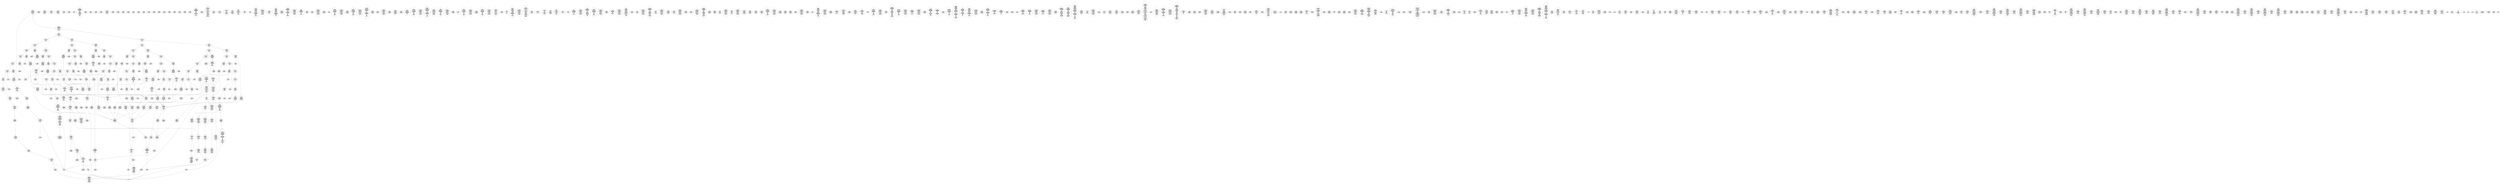 /* Generated by GvGen v.1.0 (https://www.github.com/stricaud/gvgen) */

digraph G {
compound=true;
   node1 [label="[anywhere]"];
   node2 [label="# 0x0
PUSHX Data
PUSHX Data
MSTORE
PUSHX LogicData
CALLDATASIZE
LT
PUSHX Data
JUMPI
"];
   node3 [label="# 0xd
PUSHX Data
CALLDATALOAD
PUSHX BitData
SHR
PUSHX LogicData
GT
PUSHX Data
JUMPI
"];
   node4 [label="# 0x1e
PUSHX LogicData
GT
PUSHX Data
JUMPI
"];
   node5 [label="# 0x29
PUSHX LogicData
GT
PUSHX Data
JUMPI
"];
   node6 [label="# 0x34
PUSHX LogicData
EQ
PUSHX Data
JUMPI
"];
   node7 [label="# 0x3f
PUSHX LogicData
EQ
PUSHX Data
JUMPI
"];
   node8 [label="# 0x4a
PUSHX LogicData
EQ
PUSHX Data
JUMPI
"];
   node9 [label="# 0x55
PUSHX LogicData
EQ
PUSHX Data
JUMPI
"];
   node10 [label="# 0x60
PUSHX LogicData
EQ
PUSHX Data
JUMPI
"];
   node11 [label="# 0x6b
PUSHX Data
REVERT
"];
   node12 [label="# 0x6f
JUMPDEST
PUSHX LogicData
EQ
PUSHX Data
JUMPI
"];
   node13 [label="# 0x7b
PUSHX LogicData
EQ
PUSHX Data
JUMPI
"];
   node14 [label="# 0x86
PUSHX LogicData
EQ
PUSHX Data
JUMPI
"];
   node15 [label="# 0x91
PUSHX LogicData
EQ
PUSHX Data
JUMPI
"];
   node16 [label="# 0x9c
PUSHX LogicData
EQ
PUSHX Data
JUMPI
"];
   node17 [label="# 0xa7
PUSHX Data
REVERT
"];
   node18 [label="# 0xab
JUMPDEST
PUSHX LogicData
GT
PUSHX Data
JUMPI
"];
   node19 [label="# 0xb7
PUSHX LogicData
EQ
PUSHX Data
JUMPI
"];
   node20 [label="# 0xc2
PUSHX LogicData
EQ
PUSHX Data
JUMPI
"];
   node21 [label="# 0xcd
PUSHX LogicData
EQ
PUSHX Data
JUMPI
"];
   node22 [label="# 0xd8
PUSHX LogicData
EQ
PUSHX Data
JUMPI
"];
   node23 [label="# 0xe3
PUSHX LogicData
EQ
PUSHX Data
JUMPI
"];
   node24 [label="# 0xee
PUSHX Data
REVERT
"];
   node25 [label="# 0xf2
JUMPDEST
PUSHX LogicData
EQ
PUSHX Data
JUMPI
"];
   node26 [label="# 0xfe
PUSHX LogicData
EQ
PUSHX Data
JUMPI
"];
   node27 [label="# 0x109
PUSHX LogicData
EQ
PUSHX Data
JUMPI
"];
   node28 [label="# 0x114
PUSHX LogicData
EQ
PUSHX Data
JUMPI
"];
   node29 [label="# 0x11f
PUSHX LogicData
EQ
PUSHX Data
JUMPI
"];
   node30 [label="# 0x12a
PUSHX Data
REVERT
"];
   node31 [label="# 0x12e
JUMPDEST
PUSHX LogicData
GT
PUSHX Data
JUMPI
"];
   node32 [label="# 0x13a
PUSHX LogicData
GT
PUSHX Data
JUMPI
"];
   node33 [label="# 0x145
PUSHX LogicData
EQ
PUSHX Data
JUMPI
"];
   node34 [label="# 0x150
PUSHX LogicData
EQ
PUSHX Data
JUMPI
"];
   node35 [label="# 0x15b
PUSHX LogicData
EQ
PUSHX Data
JUMPI
"];
   node36 [label="# 0x166
PUSHX LogicData
EQ
PUSHX Data
JUMPI
"];
   node37 [label="# 0x171
PUSHX LogicData
EQ
PUSHX Data
JUMPI
"];
   node38 [label="# 0x17c
PUSHX Data
REVERT
"];
   node39 [label="# 0x180
JUMPDEST
PUSHX LogicData
EQ
PUSHX Data
JUMPI
"];
   node40 [label="# 0x18c
PUSHX LogicData
EQ
PUSHX Data
JUMPI
"];
   node41 [label="# 0x197
PUSHX LogicData
EQ
PUSHX Data
JUMPI
"];
   node42 [label="# 0x1a2
PUSHX LogicData
EQ
PUSHX Data
JUMPI
"];
   node43 [label="# 0x1ad
PUSHX LogicData
EQ
PUSHX Data
JUMPI
"];
   node44 [label="# 0x1b8
PUSHX Data
REVERT
"];
   node45 [label="# 0x1bc
JUMPDEST
PUSHX LogicData
GT
PUSHX Data
JUMPI
"];
   node46 [label="# 0x1c8
PUSHX LogicData
EQ
PUSHX Data
JUMPI
"];
   node47 [label="# 0x1d3
PUSHX LogicData
EQ
PUSHX Data
JUMPI
"];
   node48 [label="# 0x1de
PUSHX LogicData
EQ
PUSHX Data
JUMPI
"];
   node49 [label="# 0x1e9
PUSHX LogicData
EQ
PUSHX Data
JUMPI
"];
   node50 [label="# 0x1f4
PUSHX LogicData
EQ
PUSHX Data
JUMPI
"];
   node51 [label="# 0x1ff
PUSHX Data
REVERT
"];
   node52 [label="# 0x203
JUMPDEST
PUSHX LogicData
EQ
PUSHX Data
JUMPI
"];
   node53 [label="# 0x20f
PUSHX LogicData
EQ
PUSHX Data
JUMPI
"];
   node54 [label="# 0x21a
PUSHX LogicData
EQ
PUSHX Data
JUMPI
"];
   node55 [label="# 0x225
PUSHX LogicData
EQ
PUSHX Data
JUMPI
"];
   node56 [label="# 0x230
PUSHX LogicData
EQ
PUSHX Data
JUMPI
"];
   node57 [label="# 0x23b
JUMPDEST
PUSHX Data
REVERT
"];
   node58 [label="# 0x240
JUMPDEST
CALLVALUE
ISZERO
PUSHX Data
JUMPI
"];
   node59 [label="# 0x248
PUSHX Data
REVERT
"];
   node60 [label="# 0x24c
JUMPDEST
PUSHX Data
PUSHX Data
CALLDATASIZE
PUSHX Data
PUSHX Data
JUMP
"];
   node61 [label="# 0x25b
JUMPDEST
PUSHX Data
JUMP
"];
   node62 [label="# 0x260
JUMPDEST
PUSHX MemData
MLOAD
PUSHX Data
PUSHX Data
JUMP
"];
   node63 [label="# 0x26d
JUMPDEST
PUSHX MemData
MLOAD
SUB
RETURN
"];
   node64 [label="# 0x276
JUMPDEST
CALLVALUE
ISZERO
PUSHX Data
JUMPI
"];
   node65 [label="# 0x27e
PUSHX Data
REVERT
"];
   node66 [label="# 0x282
JUMPDEST
PUSHX Data
PUSHX Data
JUMP
"];
   node67 [label="# 0x28b
JUMPDEST
PUSHX MemData
MLOAD
PUSHX Data
PUSHX Data
JUMP
"];
   node68 [label="# 0x298
JUMPDEST
CALLVALUE
ISZERO
PUSHX Data
JUMPI
"];
   node69 [label="# 0x2a0
PUSHX Data
REVERT
"];
   node70 [label="# 0x2a4
JUMPDEST
PUSHX Data
PUSHX Data
CALLDATASIZE
PUSHX Data
PUSHX Data
JUMP
"];
   node71 [label="# 0x2b3
JUMPDEST
PUSHX Data
JUMP
"];
   node72 [label="# 0x2b8
JUMPDEST
PUSHX MemData
MLOAD
PUSHX Data
PUSHX Data
JUMP
"];
   node73 [label="# 0x2c5
JUMPDEST
CALLVALUE
ISZERO
PUSHX Data
JUMPI
"];
   node74 [label="# 0x2cd
PUSHX Data
REVERT
"];
   node75 [label="# 0x2d1
JUMPDEST
PUSHX Data
PUSHX Data
CALLDATASIZE
PUSHX Data
PUSHX Data
JUMP
"];
   node76 [label="# 0x2e0
JUMPDEST
PUSHX Data
JUMP
"];
   node77 [label="# 0x2e5
JUMPDEST
STOP
"];
   node78 [label="# 0x2e7
JUMPDEST
CALLVALUE
ISZERO
PUSHX Data
JUMPI
"];
   node79 [label="# 0x2ef
PUSHX Data
REVERT
"];
   node80 [label="# 0x2f3
JUMPDEST
PUSHX Data
PUSHX Data
CALLDATASIZE
PUSHX Data
PUSHX Data
JUMP
"];
   node81 [label="# 0x302
JUMPDEST
PUSHX ArithData
PUSHX BitData
PUSHX BitData
SHL
SUB
AND
PUSHX Data
MSTORE
PUSHX Data
PUSHX Data
MSTORE
PUSHX Data
SHA3
SLOAD
JUMP
"];
   node82 [label="# 0x31d
JUMPDEST
PUSHX MemData
MLOAD
PUSHX Data
PUSHX Data
JUMP
"];
   node83 [label="# 0x32a
JUMPDEST
CALLVALUE
ISZERO
PUSHX Data
JUMPI
"];
   node84 [label="# 0x332
PUSHX Data
REVERT
"];
   node85 [label="# 0x336
JUMPDEST
PUSHX Data
PUSHX Data
CALLDATASIZE
PUSHX Data
PUSHX Data
JUMP
"];
   node86 [label="# 0x345
JUMPDEST
PUSHX Data
JUMP
"];
   node87 [label="# 0x34a
JUMPDEST
CALLVALUE
ISZERO
PUSHX Data
JUMPI
"];
   node88 [label="# 0x352
PUSHX Data
REVERT
"];
   node89 [label="# 0x356
JUMPDEST
PUSHX StorData
SLOAD
PUSHX Data
JUMP
"];
   node90 [label="# 0x35f
JUMPDEST
CALLVALUE
ISZERO
PUSHX Data
JUMPI
"];
   node91 [label="# 0x367
PUSHX Data
REVERT
"];
   node92 [label="# 0x36b
JUMPDEST
PUSHX Data
PUSHX Data
CALLDATASIZE
PUSHX Data
PUSHX Data
JUMP
"];
   node93 [label="# 0x37a
JUMPDEST
PUSHX Data
JUMP
"];
   node94 [label="# 0x37f
JUMPDEST
CALLVALUE
ISZERO
PUSHX Data
JUMPI
"];
   node95 [label="# 0x387
PUSHX Data
REVERT
"];
   node96 [label="# 0x38b
JUMPDEST
PUSHX Data
PUSHX StorData
SLOAD
JUMP
"];
   node97 [label="# 0x395
JUMPDEST
CALLVALUE
ISZERO
PUSHX Data
JUMPI
"];
   node98 [label="# 0x39d
PUSHX Data
REVERT
"];
   node99 [label="# 0x3a1
JUMPDEST
PUSHX Data
PUSHX Data
CALLDATASIZE
PUSHX Data
PUSHX Data
JUMP
"];
   node100 [label="# 0x3b0
JUMPDEST
PUSHX Data
JUMP
"];
   node101 [label="# 0x3b5
JUMPDEST
CALLVALUE
ISZERO
PUSHX Data
JUMPI
"];
   node102 [label="# 0x3bd
PUSHX Data
REVERT
"];
   node103 [label="# 0x3c1
JUMPDEST
PUSHX Data
PUSHX Data
CALLDATASIZE
PUSHX Data
PUSHX Data
JUMP
"];
   node104 [label="# 0x3d0
JUMPDEST
PUSHX Data
JUMP
"];
   node105 [label="# 0x3d5
JUMPDEST
PUSHX MemData
MLOAD
PUSHX Data
PUSHX Data
JUMP
"];
   node106 [label="# 0x3e3
JUMPDEST
CALLVALUE
ISZERO
PUSHX Data
JUMPI
"];
   node107 [label="# 0x3eb
PUSHX Data
REVERT
"];
   node108 [label="# 0x3ef
JUMPDEST
PUSHX Data
PUSHX Data
CALLDATASIZE
PUSHX Data
PUSHX Data
JUMP
"];
   node109 [label="# 0x3fe
JUMPDEST
PUSHX Data
JUMP
"];
   node110 [label="# 0x403
JUMPDEST
CALLVALUE
ISZERO
PUSHX Data
JUMPI
"];
   node111 [label="# 0x40b
PUSHX Data
REVERT
"];
   node112 [label="# 0x40f
JUMPDEST
PUSHX Data
PUSHX StorData
SLOAD
JUMP
"];
   node113 [label="# 0x419
JUMPDEST
CALLVALUE
ISZERO
PUSHX Data
JUMPI
"];
   node114 [label="# 0x421
PUSHX Data
REVERT
"];
   node115 [label="# 0x425
JUMPDEST
PUSHX StorData
SLOAD
PUSHX Data
PUSHX ArithData
PUSHX BitData
PUSHX BitData
SHL
SUB
AND
JUMP
"];
   node116 [label="# 0x439
JUMPDEST
CALLVALUE
ISZERO
PUSHX Data
JUMPI
"];
   node117 [label="# 0x441
PUSHX Data
REVERT
"];
   node118 [label="# 0x445
JUMPDEST
PUSHX Data
PUSHX Data
JUMP
"];
   node119 [label="# 0x44e
JUMPDEST
CALLVALUE
ISZERO
PUSHX Data
JUMPI
"];
   node120 [label="# 0x456
PUSHX Data
REVERT
"];
   node121 [label="# 0x45a
JUMPDEST
PUSHX Data
PUSHX Data
CALLDATASIZE
PUSHX Data
PUSHX Data
JUMP
"];
   node122 [label="# 0x469
JUMPDEST
PUSHX Data
JUMP
"];
   node123 [label="# 0x46e
JUMPDEST
CALLVALUE
ISZERO
PUSHX Data
JUMPI
"];
   node124 [label="# 0x476
PUSHX Data
REVERT
"];
   node125 [label="# 0x47a
JUMPDEST
PUSHX Data
PUSHX Data
CALLDATASIZE
PUSHX Data
PUSHX Data
JUMP
"];
   node126 [label="# 0x489
JUMPDEST
PUSHX Data
JUMP
"];
   node127 [label="# 0x48e
JUMPDEST
CALLVALUE
ISZERO
PUSHX Data
JUMPI
"];
   node128 [label="# 0x496
PUSHX Data
REVERT
"];
   node129 [label="# 0x49a
JUMPDEST
PUSHX Data
PUSHX Data
CALLDATASIZE
PUSHX Data
PUSHX Data
JUMP
"];
   node130 [label="# 0x4a9
JUMPDEST
PUSHX Data
JUMP
"];
   node131 [label="# 0x4ae
JUMPDEST
CALLVALUE
ISZERO
PUSHX Data
JUMPI
"];
   node132 [label="# 0x4b6
PUSHX Data
REVERT
"];
   node133 [label="# 0x4ba
JUMPDEST
PUSHX Data
PUSHX Data
CALLDATASIZE
PUSHX Data
PUSHX Data
JUMP
"];
   node134 [label="# 0x4c9
JUMPDEST
PUSHX Data
JUMP
"];
   node135 [label="# 0x4ce
JUMPDEST
CALLVALUE
ISZERO
PUSHX Data
JUMPI
"];
   node136 [label="# 0x4d6
PUSHX Data
REVERT
"];
   node137 [label="# 0x4da
JUMPDEST
PUSHX StorData
SLOAD
PUSHX Data
PUSHX BitData
AND
JUMP
"];
   node138 [label="# 0x4e8
JUMPDEST
PUSHX MemData
MLOAD
PUSHX Data
PUSHX Data
JUMP
"];
   node139 [label="# 0x4f5
JUMPDEST
CALLVALUE
ISZERO
PUSHX Data
JUMPI
"];
   node140 [label="# 0x4fd
PUSHX Data
REVERT
"];
   node141 [label="# 0x501
JUMPDEST
PUSHX Data
PUSHX Data
CALLDATASIZE
PUSHX Data
PUSHX Data
JUMP
"];
   node142 [label="# 0x510
JUMPDEST
PUSHX Data
JUMP
"];
   node143 [label="# 0x515
JUMPDEST
CALLVALUE
ISZERO
PUSHX Data
JUMPI
"];
   node144 [label="# 0x51d
PUSHX Data
REVERT
"];
   node145 [label="# 0x521
JUMPDEST
PUSHX Data
PUSHX Data
JUMP
"];
   node146 [label="# 0x52a
JUMPDEST
CALLVALUE
ISZERO
PUSHX Data
JUMPI
"];
   node147 [label="# 0x532
PUSHX Data
REVERT
"];
   node148 [label="# 0x536
JUMPDEST
PUSHX Data
PUSHX Data
CALLDATASIZE
PUSHX Data
PUSHX Data
JUMP
"];
   node149 [label="# 0x545
JUMPDEST
PUSHX Data
JUMP
"];
   node150 [label="# 0x54a
JUMPDEST
CALLVALUE
ISZERO
PUSHX Data
JUMPI
"];
   node151 [label="# 0x552
PUSHX Data
REVERT
"];
   node152 [label="# 0x556
JUMPDEST
PUSHX Data
PUSHX Data
JUMP
"];
   node153 [label="# 0x55f
JUMPDEST
CALLVALUE
ISZERO
PUSHX Data
JUMPI
"];
   node154 [label="# 0x567
PUSHX Data
REVERT
"];
   node155 [label="# 0x56b
JUMPDEST
PUSHX Data
PUSHX Data
CALLDATASIZE
PUSHX Data
PUSHX Data
JUMP
"];
   node156 [label="# 0x57a
JUMPDEST
PUSHX Data
JUMP
"];
   node157 [label="# 0x57f
JUMPDEST
PUSHX Data
PUSHX Data
CALLDATASIZE
PUSHX Data
PUSHX Data
JUMP
"];
   node158 [label="# 0x58d
JUMPDEST
PUSHX Data
JUMP
"];
   node159 [label="# 0x592
JUMPDEST
PUSHX Data
PUSHX Data
JUMP
"];
   node160 [label="# 0x59a
JUMPDEST
CALLVALUE
ISZERO
PUSHX Data
JUMPI
"];
   node161 [label="# 0x5a2
PUSHX Data
REVERT
"];
   node162 [label="# 0x5a6
JUMPDEST
PUSHX StorData
SLOAD
PUSHX ArithData
PUSHX BitData
PUSHX BitData
SHL
SUB
AND
PUSHX Data
JUMP
"];
   node163 [label="# 0x5b8
JUMPDEST
CALLVALUE
ISZERO
PUSHX Data
JUMPI
"];
   node164 [label="# 0x5c0
PUSHX Data
REVERT
"];
   node165 [label="# 0x5c4
JUMPDEST
PUSHX Data
PUSHX Data
CALLDATASIZE
PUSHX Data
PUSHX Data
JUMP
"];
   node166 [label="# 0x5d3
JUMPDEST
PUSHX Data
JUMP
"];
   node167 [label="# 0x5d8
JUMPDEST
CALLVALUE
ISZERO
PUSHX Data
JUMPI
"];
   node168 [label="# 0x5e0
PUSHX Data
REVERT
"];
   node169 [label="# 0x5e4
JUMPDEST
PUSHX Data
PUSHX Data
JUMP
"];
   node170 [label="# 0x5ed
JUMPDEST
CALLVALUE
ISZERO
PUSHX Data
JUMPI
"];
   node171 [label="# 0x5f5
PUSHX Data
REVERT
"];
   node172 [label="# 0x5f9
JUMPDEST
PUSHX Data
PUSHX StorData
SLOAD
JUMP
"];
   node173 [label="# 0x603
JUMPDEST
CALLVALUE
ISZERO
PUSHX Data
JUMPI
"];
   node174 [label="# 0x60b
PUSHX Data
REVERT
"];
   node175 [label="# 0x60f
JUMPDEST
PUSHX Data
PUSHX Data
CALLDATASIZE
PUSHX Data
PUSHX Data
JUMP
"];
   node176 [label="# 0x61e
JUMPDEST
PUSHX Data
JUMP
"];
   node177 [label="# 0x623
JUMPDEST
CALLVALUE
ISZERO
PUSHX Data
JUMPI
"];
   node178 [label="# 0x62b
PUSHX Data
REVERT
"];
   node179 [label="# 0x62f
JUMPDEST
PUSHX Data
PUSHX Data
CALLDATASIZE
PUSHX Data
PUSHX Data
JUMP
"];
   node180 [label="# 0x63e
JUMPDEST
PUSHX Data
JUMP
"];
   node181 [label="# 0x643
JUMPDEST
CALLVALUE
ISZERO
PUSHX Data
JUMPI
"];
   node182 [label="# 0x64b
PUSHX Data
REVERT
"];
   node183 [label="# 0x64f
JUMPDEST
PUSHX Data
PUSHX Data
CALLDATASIZE
PUSHX Data
PUSHX Data
JUMP
"];
   node184 [label="# 0x65e
JUMPDEST
PUSHX Data
JUMP
"];
   node185 [label="# 0x663
JUMPDEST
CALLVALUE
ISZERO
PUSHX Data
JUMPI
"];
   node186 [label="# 0x66b
PUSHX Data
REVERT
"];
   node187 [label="# 0x66f
JUMPDEST
PUSHX Data
PUSHX Data
CALLDATASIZE
PUSHX Data
PUSHX Data
JUMP
"];
   node188 [label="# 0x67e
JUMPDEST
PUSHX Data
JUMP
"];
   node189 [label="# 0x683
JUMPDEST
CALLVALUE
ISZERO
PUSHX Data
JUMPI
"];
   node190 [label="# 0x68b
PUSHX Data
REVERT
"];
   node191 [label="# 0x68f
JUMPDEST
PUSHX Data
PUSHX Data
JUMP
"];
   node192 [label="# 0x698
JUMPDEST
CALLVALUE
ISZERO
PUSHX Data
JUMPI
"];
   node193 [label="# 0x6a0
PUSHX Data
REVERT
"];
   node194 [label="# 0x6a4
JUMPDEST
PUSHX Data
PUSHX Data
CALLDATASIZE
PUSHX Data
PUSHX Data
JUMP
"];
   node195 [label="# 0x6b3
JUMPDEST
PUSHX Data
JUMP
"];
   node196 [label="# 0x6b8
JUMPDEST
CALLVALUE
ISZERO
PUSHX Data
JUMPI
"];
   node197 [label="# 0x6c0
PUSHX Data
REVERT
"];
   node198 [label="# 0x6c4
JUMPDEST
PUSHX StorData
SLOAD
PUSHX Data
PUSHX ArithData
PUSHX BitData
PUSHX BitData
SHL
SUB
AND
JUMP
"];
   node199 [label="# 0x6d8
JUMPDEST
CALLVALUE
ISZERO
PUSHX Data
JUMPI
"];
   node200 [label="# 0x6e0
PUSHX Data
REVERT
"];
   node201 [label="# 0x6e4
JUMPDEST
PUSHX Data
PUSHX Data
CALLDATASIZE
PUSHX Data
PUSHX Data
JUMP
"];
   node202 [label="# 0x6f3
JUMPDEST
PUSHX Data
JUMP
"];
   node203 [label="# 0x6f8
JUMPDEST
CALLVALUE
ISZERO
PUSHX Data
JUMPI
"];
   node204 [label="# 0x700
PUSHX Data
REVERT
"];
   node205 [label="# 0x704
JUMPDEST
PUSHX Data
PUSHX Data
JUMP
"];
   node206 [label="# 0x70d
JUMPDEST
PUSHX Data
PUSHX ArithData
PUSHX BitData
PUSHX BitData
SHL
SUB
NOT
AND
PUSHX BitData
PUSHX BitData
SHL
EQ
PUSHX Data
JUMPI
"];
   node207 [label="# 0x729
PUSHX Data
PUSHX Data
JUMP
"];
   node208 [label="# 0x732
JUMPDEST
JUMP
"];
   node209 [label="# 0x738
JUMPDEST
PUSHX Data
PUSHX StorData
SLOAD
PUSHX Data
PUSHX Data
JUMP
"];
   node210 [label="# 0x747
JUMPDEST
PUSHX ArithData
ADD
PUSHX ArithData
DIV
MUL
PUSHX ArithData
ADD
PUSHX MemData
MLOAD
ADD
PUSHX Data
MSTORE
MSTORE
PUSHX ArithData
ADD
SLOAD
PUSHX Data
PUSHX Data
JUMP
"];
   node211 [label="# 0x773
JUMPDEST
ISZERO
PUSHX Data
JUMPI
"];
   node212 [label="# 0x77a
PUSHX LogicData
LT
PUSHX Data
JUMPI
"];
   node213 [label="# 0x782
PUSHX ArithData
SLOAD
DIV
MUL
MSTORE
PUSHX ArithData
ADD
PUSHX Data
JUMP
"];
   node214 [label="# 0x795
JUMPDEST
ADD
PUSHX Data
MSTORE
PUSHX Data
PUSHX Data
SHA3
"];
   node215 [label="# 0x7a3
JUMPDEST
SLOAD
MSTORE
PUSHX ArithData
ADD
PUSHX ArithData
ADD
GT
PUSHX Data
JUMPI
"];
   node216 [label="# 0x7b7
SUB
PUSHX BitData
AND
ADD
"];
   node217 [label="# 0x7c0
JUMPDEST
JUMP
"];
   node218 [label="# 0x7ca
JUMPDEST
PUSHX Data
MSTORE
PUSHX Data
PUSHX Data
MSTORE
PUSHX Data
SHA3
SLOAD
PUSHX ArithData
PUSHX BitData
PUSHX BitData
SHL
SUB
AND
PUSHX Data
JUMPI
"];
   node219 [label="# 0x7e7
PUSHX MemData
MLOAD
PUSHX BitData
PUSHX BitData
SHL
MSTORE
PUSHX ArithData
ADD
PUSHX Data
PUSHX Data
JUMP
"];
   node220 [label="# 0x7fe
JUMPDEST
PUSHX MemData
MLOAD
SUB
REVERT
"];
   node221 [label="# 0x807
JUMPDEST
PUSHX Data
MSTORE
PUSHX Data
PUSHX Data
MSTORE
PUSHX Data
SHA3
SLOAD
PUSHX ArithData
PUSHX BitData
PUSHX BitData
SHL
SUB
AND
JUMP
"];
   node222 [label="# 0x823
JUMPDEST
PUSHX Data
PUSHX Data
PUSHX Data
JUMP
"];
   node223 [label="# 0x82e
JUMPDEST
PUSHX ArithData
PUSHX BitData
PUSHX BitData
SHL
SUB
AND
PUSHX ArithData
PUSHX BitData
PUSHX BitData
SHL
SUB
AND
EQ
ISZERO
PUSHX Data
JUMPI
"];
   node224 [label="# 0x84b
PUSHX MemData
MLOAD
PUSHX BitData
PUSHX BitData
SHL
MSTORE
PUSHX ArithData
ADD
PUSHX Data
PUSHX Data
JUMP
"];
   node225 [label="# 0x862
JUMPDEST
CALLER
PUSHX ArithData
PUSHX BitData
PUSHX BitData
SHL
SUB
AND
EQ
PUSHX Data
JUMPI
"];
   node226 [label="# 0x874
PUSHX Data
CALLER
PUSHX Data
JUMP
"];
   node227 [label="# 0x87e
JUMPDEST
PUSHX Data
JUMPI
"];
   node228 [label="# 0x883
PUSHX MemData
MLOAD
PUSHX BitData
PUSHX BitData
SHL
MSTORE
PUSHX ArithData
ADD
PUSHX Data
PUSHX Data
JUMP
"];
   node229 [label="# 0x89a
JUMPDEST
PUSHX Data
PUSHX Data
JUMP
"];
   node230 [label="# 0x8a4
JUMPDEST
JUMP
"];
   node231 [label="# 0x8a9
JUMPDEST
PUSHX StorData
SLOAD
PUSHX ArithData
PUSHX BitData
PUSHX BitData
SHL
SUB
AND
CALLER
EQ
PUSHX Data
JUMPI
"];
   node232 [label="# 0x8bc
PUSHX MemData
MLOAD
PUSHX BitData
PUSHX BitData
SHL
MSTORE
PUSHX ArithData
ADD
PUSHX Data
PUSHX Data
JUMP
"];
   node233 [label="# 0x8d3
JUMPDEST
PUSHX Data
PUSHX Data
PUSHX Data
JUMP
"];
   node234 [label="# 0x8df
JUMPDEST
PUSHX StorData
SLOAD
PUSHX ArithData
PUSHX BitData
PUSHX BitData
SHL
SUB
AND
CALLER
EQ
PUSHX Data
JUMPI
"];
   node235 [label="# 0x8f2
PUSHX MemData
MLOAD
PUSHX BitData
PUSHX BitData
SHL
MSTORE
PUSHX ArithData
ADD
PUSHX Data
PUSHX Data
JUMP
"];
   node236 [label="# 0x909
JUMPDEST
PUSHX StorData
SLOAD
PUSHX ArithData
PUSHX BitData
PUSHX BitData
SHL
SUB
NOT
AND
PUSHX ArithData
PUSHX BitData
PUSHX BitData
SHL
SUB
AND
OR
SSTORE
JUMP
"];
   node237 [label="# 0x92b
JUMPDEST
PUSHX Data
CALLER
PUSHX Data
JUMP
"];
   node238 [label="# 0x935
JUMPDEST
PUSHX Data
JUMPI
"];
   node239 [label="# 0x93a
PUSHX MemData
MLOAD
PUSHX BitData
PUSHX BitData
SHL
MSTORE
PUSHX ArithData
ADD
PUSHX Data
PUSHX Data
JUMP
"];
   node240 [label="# 0x951
JUMPDEST
PUSHX Data
PUSHX Data
JUMP
"];
   node241 [label="# 0x95c
JUMPDEST
PUSHX Data
PUSHX StorData
SLOAD
PUSHX Data
PUSHX Data
PUSHX Data
JUMP
"];
   node242 [label="# 0x970
JUMPDEST
PUSHX Data
PUSHX Data
JUMP
"];
   node243 [label="# 0x97a
JUMPDEST
PUSHX StorData
SLOAD
PUSHX ArithData
PUSHX BitData
PUSHX BitData
SHL
SUB
AND
"];
   node244 [label="# 0x98b
JUMPDEST
JUMP
"];
   node245 [label="# 0x992
JUMPDEST
PUSHX StorData
SLOAD
PUSHX ArithData
PUSHX BitData
PUSHX BitData
SHL
SUB
AND
CALLER
EQ
PUSHX Data
JUMPI
"];
   node246 [label="# 0x9a5
PUSHX MemData
MLOAD
PUSHX BitData
PUSHX BitData
SHL
MSTORE
PUSHX ArithData
ADD
PUSHX Data
PUSHX Data
JUMP
"];
   node247 [label="# 0x9bc
JUMPDEST
PUSHX StorData
SLOAD
PUSHX ArithData
PUSHX BitData
PUSHX BitData
SHL
SUB
NOT
AND
PUSHX ArithData
PUSHX BitData
PUSHX BitData
SHL
SUB
AND
OR
SSTORE
JUMP
"];
   node248 [label="# 0x9de
JUMPDEST
PUSHX StorData
SLOAD
PUSHX ArithData
PUSHX BitData
PUSHX BitData
SHL
SUB
AND
CALLER
EQ
PUSHX Data
JUMPI
"];
   node249 [label="# 0x9f1
PUSHX MemData
MLOAD
PUSHX BitData
PUSHX BitData
SHL
MSTORE
PUSHX ArithData
ADD
PUSHX Data
PUSHX Data
JUMP
"];
   node250 [label="# 0xa08
JUMPDEST
PUSHX StorData
SLOAD
PUSHX MemData
MLOAD
PUSHX ArithData
PUSHX BitData
PUSHX BitData
SHL
SUB
AND
SELFBALANCE
ISZERO
PUSHX ArithData
MUL
PUSHX Data
CALL
ISZERO
ISZERO
PUSHX Data
JUMPI
"];
   node251 [label="# 0xa38
RETURNDATASIZE
PUSHX Data
RETURNDATACOPY
RETURNDATASIZE
PUSHX Data
REVERT
"];
   node252 [label="# 0xa41
JUMPDEST
JUMP
"];
   node253 [label="# 0xa44
JUMPDEST
PUSHX Data
PUSHX MemData
MLOAD
PUSHX ArithData
ADD
PUSHX Data
MSTORE
PUSHX Data
MSTORE
PUSHX Data
JUMP
"];
   node254 [label="# 0xa5f
JUMPDEST
PUSHX StorData
SLOAD
PUSHX ArithData
PUSHX BitData
PUSHX BitData
SHL
SUB
AND
CALLER
EQ
PUSHX Data
JUMPI
"];
   node255 [label="# 0xa72
PUSHX MemData
MLOAD
PUSHX BitData
PUSHX BitData
SHL
MSTORE
PUSHX ArithData
ADD
PUSHX Data
PUSHX Data
JUMP
"];
   node256 [label="# 0xa89
JUMPDEST
PUSHX Data
PUSHX Data
JUMP
"];
   node257 [label="# 0xa93
JUMPDEST
JUMP
"];
   node258 [label="# 0xa97
JUMPDEST
PUSHX StorData
SLOAD
PUSHX ArithData
PUSHX BitData
PUSHX BitData
SHL
SUB
AND
CALLER
EQ
PUSHX Data
JUMPI
"];
   node259 [label="# 0xaaa
PUSHX MemData
MLOAD
PUSHX BitData
PUSHX BitData
SHL
MSTORE
PUSHX ArithData
ADD
PUSHX Data
PUSHX Data
JUMP
"];
   node260 [label="# 0xac1
JUMPDEST
PUSHX Data
PUSHX Data
PUSHX Data
JUMP
"];
   node261 [label="# 0xacd
JUMPDEST
PUSHX StorData
SLOAD
PUSHX ArithData
PUSHX BitData
PUSHX BitData
SHL
SUB
AND
CALLER
EQ
PUSHX Data
JUMPI
"];
   node262 [label="# 0xae0
PUSHX MemData
MLOAD
PUSHX BitData
PUSHX BitData
SHL
MSTORE
PUSHX ArithData
ADD
PUSHX Data
PUSHX Data
JUMP
"];
   node263 [label="# 0xaf7
JUMPDEST
PUSHX StorData
SLOAD
PUSHX BitData
NOT
AND
PUSHX Data
PUSHX LogicData
GT
ISZERO
PUSHX Data
JUMPI
"];
   node264 [label="# 0xb0f
PUSHX Data
PUSHX Data
JUMP
"];
   node265 [label="# 0xb16
JUMPDEST
MUL
OR
SSTORE
JUMP
"];
   node266 [label="# 0xb1e
JUMPDEST
PUSHX Data
MSTORE
PUSHX Data
PUSHX Data
MSTORE
PUSHX Data
SHA3
SLOAD
PUSHX ArithData
PUSHX BitData
PUSHX BitData
SHL
SUB
AND
PUSHX Data
JUMPI
"];
   node267 [label="# 0xb3c
PUSHX MemData
MLOAD
PUSHX BitData
PUSHX BitData
SHL
MSTORE
PUSHX ArithData
ADD
PUSHX Data
PUSHX Data
JUMP
"];
   node268 [label="# 0xb53
JUMPDEST
PUSHX StorData
SLOAD
PUSHX Data
PUSHX Data
JUMP
"];
   node269 [label="# 0xb60
JUMPDEST
PUSHX ArithData
ADD
PUSHX ArithData
DIV
MUL
PUSHX ArithData
ADD
PUSHX MemData
MLOAD
ADD
PUSHX Data
MSTORE
MSTORE
PUSHX ArithData
ADD
SLOAD
PUSHX Data
PUSHX Data
JUMP
"];
   node270 [label="# 0xb8c
JUMPDEST
ISZERO
PUSHX Data
JUMPI
"];
   node271 [label="# 0xb93
PUSHX LogicData
LT
PUSHX Data
JUMPI
"];
   node272 [label="# 0xb9b
PUSHX ArithData
SLOAD
DIV
MUL
MSTORE
PUSHX ArithData
ADD
PUSHX Data
JUMP
"];
   node273 [label="# 0xbae
JUMPDEST
ADD
PUSHX Data
MSTORE
PUSHX Data
PUSHX Data
SHA3
"];
   node274 [label="# 0xbbc
JUMPDEST
SLOAD
MSTORE
PUSHX ArithData
ADD
PUSHX ArithData
ADD
GT
PUSHX Data
JUMPI
"];
   node275 [label="# 0xbd0
SUB
PUSHX BitData
AND
ADD
"];
   node276 [label="# 0xbd9
JUMPDEST
JUMP
"];
   node277 [label="# 0xbe1
JUMPDEST
PUSHX Data
PUSHX ArithData
PUSHX BitData
PUSHX BitData
SHL
SUB
AND
PUSHX Data
JUMPI
"];
   node278 [label="# 0xbf2
PUSHX MemData
MLOAD
PUSHX BitData
PUSHX BitData
SHL
MSTORE
PUSHX ArithData
ADD
PUSHX Data
PUSHX Data
JUMP
"];
   node279 [label="# 0xc09
JUMPDEST
PUSHX ArithData
PUSHX BitData
PUSHX BitData
SHL
SUB
AND
PUSHX Data
MSTORE
PUSHX Data
PUSHX Data
MSTORE
PUSHX Data
SHA3
SLOAD
JUMP
"];
   node280 [label="# 0xc25
JUMPDEST
PUSHX StorData
SLOAD
PUSHX ArithData
PUSHX BitData
PUSHX BitData
SHL
SUB
AND
CALLER
EQ
PUSHX Data
JUMPI
"];
   node281 [label="# 0xc38
PUSHX MemData
MLOAD
PUSHX BitData
PUSHX BitData
SHL
MSTORE
PUSHX ArithData
ADD
PUSHX Data
PUSHX Data
JUMP
"];
   node282 [label="# 0xc4f
JUMPDEST
PUSHX Data
PUSHX Data
PUSHX Data
JUMP
"];
   node283 [label="# 0xc59
JUMPDEST
JUMP
"];
   node284 [label="# 0xc5b
JUMPDEST
PUSHX StorData
SLOAD
PUSHX ArithData
PUSHX BitData
PUSHX BitData
SHL
SUB
AND
CALLER
EQ
PUSHX Data
JUMPI
"];
   node285 [label="# 0xc6e
PUSHX MemData
MLOAD
PUSHX BitData
PUSHX BitData
SHL
MSTORE
PUSHX ArithData
ADD
PUSHX Data
PUSHX Data
JUMP
"];
   node286 [label="# 0xc85
JUMPDEST
PUSHX Data
SSTORE
JUMP
"];
   node287 [label="# 0xc8a
JUMPDEST
PUSHX LogicData
PUSHX StorData
SLOAD
EQ
ISZERO
PUSHX Data
JUMPI
"];
   node288 [label="# 0xc96
PUSHX MemData
MLOAD
PUSHX BitData
PUSHX BitData
SHL
MSTORE
PUSHX ArithData
ADD
PUSHX Data
PUSHX Data
JUMP
"];
   node289 [label="# 0xcad
JUMPDEST
PUSHX Data
PUSHX Data
SSTORE
PUSHX Data
CALLER
PUSHX Data
PUSHX StorData
SLOAD
PUSHX BitData
AND
PUSHX LogicData
GT
ISZERO
PUSHX Data
JUMPI
"];
   node290 [label="# 0xcc9
PUSHX Data
PUSHX Data
JUMP
"];
   node291 [label="# 0xcd0
JUMPDEST
EQ
PUSHX Data
JUMPI
"];
   node292 [label="# 0xcd6
PUSHX MemData
MLOAD
PUSHX BitData
PUSHX BitData
SHL
MSTORE
PUSHX ArithData
ADD
PUSHX Data
PUSHX Data
JUMP
"];
   node293 [label="# 0xced
JUMPDEST
PUSHX ArithData
PUSHX BitData
PUSHX BitData
SHL
SUB
AND
PUSHX Data
MSTORE
PUSHX Data
PUSHX Data
MSTORE
PUSHX Data
SHA3
SLOAD
PUSHX Data
PUSHX Data
JUMP
"];
   node294 [label="# 0xd10
JUMPDEST
GT
ISZERO
PUSHX Data
JUMPI
"];
   node295 [label="# 0xd18
PUSHX MemData
MLOAD
PUSHX BitData
PUSHX BitData
SHL
MSTORE
PUSHX ArithData
ADD
PUSHX Data
PUSHX Data
JUMP
"];
   node296 [label="# 0xd2f
JUMPDEST
PUSHX StorData
SLOAD
PUSHX Data
PUSHX Data
JUMP
"];
   node297 [label="# 0xd3d
JUMPDEST
CALLVALUE
EQ
PUSHX Data
JUMPI
"];
   node298 [label="# 0xd44
PUSHX MemData
MLOAD
PUSHX BitData
PUSHX BitData
SHL
MSTORE
PUSHX ArithData
ADD
PUSHX Data
PUSHX Data
JUMP
"];
   node299 [label="# 0xd5b
JUMPDEST
PUSHX Data
PUSHX Data
JUMP
"];
   node300 [label="# 0xd67
JUMPDEST
PUSHX Data
JUMPI
"];
   node301 [label="# 0xd6c
PUSHX MemData
MLOAD
PUSHX BitData
PUSHX BitData
SHL
MSTORE
PUSHX ArithData
ADD
PUSHX Data
PUSHX Data
JUMP
"];
   node302 [label="# 0xd83
JUMPDEST
PUSHX ArithData
PUSHX BitData
PUSHX BitData
SHL
SUB
AND
PUSHX Data
MSTORE
PUSHX Data
PUSHX Data
MSTORE
PUSHX Data
SHA3
SLOAD
PUSHX Data
PUSHX Data
JUMP
"];
   node303 [label="# 0xdab
JUMPDEST
SSTORE
PUSHX Data
PUSHX Data
JUMP
"];
   node304 [label="# 0xdbb
JUMPDEST
PUSHX Data
PUSHX Data
SSTORE
JUMP
"];
   node305 [label="# 0xdc7
JUMPDEST
PUSHX LogicData
PUSHX StorData
SLOAD
EQ
ISZERO
PUSHX Data
JUMPI
"];
   node306 [label="# 0xdd3
PUSHX MemData
MLOAD
PUSHX BitData
PUSHX BitData
SHL
MSTORE
PUSHX ArithData
ADD
PUSHX Data
PUSHX Data
JUMP
"];
   node307 [label="# 0xdea
JUMPDEST
PUSHX Data
PUSHX Data
SSTORE
PUSHX StorData
SLOAD
PUSHX BitData
AND
PUSHX LogicData
GT
ISZERO
PUSHX Data
JUMPI
"];
   node308 [label="# 0xe01
PUSHX Data
PUSHX Data
JUMP
"];
   node309 [label="# 0xe08
JUMPDEST
EQ
PUSHX Data
JUMPI
"];
   node310 [label="# 0xe0e
PUSHX MemData
MLOAD
PUSHX BitData
PUSHX BitData
SHL
MSTORE
PUSHX ArithData
ADD
PUSHX Data
PUSHX Data
JUMP
"];
   node311 [label="# 0xe25
JUMPDEST
PUSHX StorData
SLOAD
CALLVALUE
EQ
PUSHX Data
JUMPI
"];
   node312 [label="# 0xe2f
PUSHX MemData
MLOAD
PUSHX BitData
PUSHX BitData
SHL
MSTORE
PUSHX ArithData
ADD
PUSHX Data
PUSHX Data
JUMP
"];
   node313 [label="# 0xe46
JUMPDEST
PUSHX Data
PUSHX StorData
SLOAD
PUSHX Data
PUSHX Data
PUSHX Data
JUMP
"];
   node314 [label="# 0xe58
JUMPDEST
GT
ISZERO
PUSHX Data
JUMPI
"];
   node315 [label="# 0xe5f
PUSHX MemData
MLOAD
PUSHX BitData
PUSHX BitData
SHL
MSTORE
PUSHX ArithData
ADD
PUSHX Data
PUSHX Data
JUMP
"];
   node316 [label="# 0xe76
JUMPDEST
CALLER
ORIGIN
EQ
PUSHX Data
JUMPI
"];
   node317 [label="# 0xe7e
PUSHX MemData
MLOAD
PUSHX BitData
PUSHX BitData
SHL
MSTORE
PUSHX ArithData
ADD
PUSHX Data
PUSHX Data
JUMP
"];
   node318 [label="# 0xe95
JUMPDEST
PUSHX StorData
SLOAD
PUSHX Data
PUSHX Data
PUSHX Data
JUMP
"];
   node319 [label="# 0xea5
JUMPDEST
SSTORE
PUSHX Data
PUSHX Data
CALLER
JUMP
"];
   node320 [label="# 0xeb4
JUMPDEST
PUSHX StorData
SLOAD
PUSHX Data
JUMP
"];
   node321 [label="# 0xebc
JUMPDEST
PUSHX Data
PUSHX Data
SSTORE
JUMP
"];
   node322 [label="# 0xec3
JUMPDEST
PUSHX StorData
SLOAD
PUSHX ArithData
PUSHX BitData
PUSHX BitData
SHL
SUB
AND
CALLER
EQ
PUSHX Data
JUMPI
"];
   node323 [label="# 0xed6
PUSHX MemData
MLOAD
PUSHX BitData
PUSHX BitData
SHL
MSTORE
PUSHX ArithData
ADD
PUSHX Data
PUSHX Data
JUMP
"];
   node324 [label="# 0xeed
JUMPDEST
PUSHX Data
PUSHX Data
PUSHX Data
JUMP
"];
   node325 [label="# 0xef9
JUMPDEST
PUSHX Data
PUSHX StorData
SLOAD
PUSHX Data
PUSHX Data
JUMP
"];
   node326 [label="# 0xf08
JUMPDEST
PUSHX Data
CALLER
PUSHX Data
JUMP
"];
   node327 [label="# 0xf13
JUMPDEST
PUSHX Data
CALLER
PUSHX Data
JUMP
"];
   node328 [label="# 0xf1d
JUMPDEST
PUSHX Data
JUMPI
"];
   node329 [label="# 0xf22
PUSHX MemData
MLOAD
PUSHX BitData
PUSHX BitData
SHL
MSTORE
PUSHX ArithData
ADD
PUSHX Data
PUSHX Data
JUMP
"];
   node330 [label="# 0xf39
JUMPDEST
PUSHX Data
PUSHX Data
JUMP
"];
   node331 [label="# 0xf45
JUMPDEST
JUMP
"];
   node332 [label="# 0xf4b
JUMPDEST
PUSHX Data
MSTORE
PUSHX Data
PUSHX Data
MSTORE
PUSHX Data
SHA3
SLOAD
PUSHX Data
PUSHX ArithData
PUSHX BitData
PUSHX BitData
SHL
SUB
AND
PUSHX Data
JUMPI
"];
   node333 [label="# 0xf6b
PUSHX MemData
MLOAD
PUSHX BitData
PUSHX BitData
SHL
MSTORE
PUSHX ArithData
ADD
PUSHX Data
PUSHX Data
JUMP
"];
   node334 [label="# 0xf82
JUMPDEST
PUSHX Data
PUSHX Data
PUSHX Data
JUMP
"];
   node335 [label="# 0xf8c
JUMPDEST
PUSHX LogicData
MLOAD
GT
PUSHX Data
JUMPI
"];
   node336 [label="# 0xf98
PUSHX MemData
MLOAD
PUSHX ArithData
ADD
PUSHX Data
MSTORE
PUSHX Data
MSTORE
PUSHX Data
JUMP
"];
   node337 [label="# 0xfac
JUMPDEST
PUSHX Data
PUSHX Data
JUMP
"];
   node338 [label="# 0xfb6
JUMPDEST
PUSHX MemData
MLOAD
PUSHX ArithData
ADD
PUSHX Data
PUSHX Data
JUMP
"];
   node339 [label="# 0xfc7
JUMPDEST
PUSHX MemData
MLOAD
PUSHX ArithData
SUB
SUB
MSTORE
PUSHX Data
MSTORE
"];
   node340 [label="# 0xfd7
JUMPDEST
JUMP
"];
   node341 [label="# 0xfde
JUMPDEST
PUSHX StorData
SLOAD
PUSHX ArithData
PUSHX BitData
PUSHX BitData
SHL
SUB
AND
CALLER
EQ
PUSHX Data
JUMPI
"];
   node342 [label="# 0xff1
PUSHX MemData
MLOAD
PUSHX BitData
PUSHX BitData
SHL
MSTORE
PUSHX ArithData
ADD
PUSHX Data
PUSHX Data
JUMP
"];
   node343 [label="# 0x1008
JUMPDEST
PUSHX Data
SSTORE
JUMP
"];
   node344 [label="# 0x100d
JUMPDEST
PUSHX Data
PUSHX StorData
SLOAD
PUSHX Data
PUSHX Data
JUMP
"];
   node345 [label="# 0x101c
JUMPDEST
PUSHX ArithData
PUSHX BitData
PUSHX BitData
SHL
SUB
AND
PUSHX Data
MSTORE
PUSHX Data
PUSHX Data
MSTORE
PUSHX Data
SHA3
AND
MSTORE
MSTORE
SHA3
SLOAD
PUSHX BitData
AND
JUMP
"];
   node346 [label="# 0x104a
JUMPDEST
PUSHX StorData
SLOAD
PUSHX ArithData
PUSHX BitData
PUSHX BitData
SHL
SUB
AND
CALLER
EQ
PUSHX Data
JUMPI
"];
   node347 [label="# 0x105d
PUSHX MemData
MLOAD
PUSHX BitData
PUSHX BitData
SHL
MSTORE
PUSHX ArithData
ADD
PUSHX Data
PUSHX Data
JUMP
"];
   node348 [label="# 0x1074
JUMPDEST
PUSHX ArithData
PUSHX BitData
PUSHX BitData
SHL
SUB
AND
PUSHX Data
JUMPI
"];
   node349 [label="# 0x1083
PUSHX MemData
MLOAD
PUSHX BitData
PUSHX BitData
SHL
MSTORE
PUSHX ArithData
ADD
PUSHX Data
PUSHX Data
JUMP
"];
   node350 [label="# 0x109a
JUMPDEST
PUSHX Data
PUSHX Data
JUMP
"];
   node351 [label="# 0x10a3
JUMPDEST
PUSHX StorData
SLOAD
PUSHX Data
PUSHX Data
JUMP
"];
   node352 [label="# 0x10b0
JUMPDEST
PUSHX Data
PUSHX ArithData
PUSHX BitData
PUSHX BitData
SHL
SUB
NOT
AND
PUSHX BitData
PUSHX BitData
SHL
EQ
PUSHX Data
JUMPI
"];
   node353 [label="# 0x10cc
PUSHX ArithData
PUSHX BitData
PUSHX BitData
SHL
SUB
NOT
AND
PUSHX BitData
PUSHX BitData
SHL
EQ
"];
   node354 [label="# 0x10e1
JUMPDEST
PUSHX Data
JUMPI
"];
   node355 [label="# 0x10e7
PUSHX BitData
PUSHX BitData
SHL
PUSHX ArithData
PUSHX BitData
PUSHX BitData
SHL
SUB
NOT
AND
EQ
PUSHX Data
JUMP
"];
   node356 [label="# 0x1100
JUMPDEST
PUSHX Data
MSTORE
PUSHX Data
PUSHX Data
MSTORE
PUSHX Data
SHA3
SLOAD
PUSHX ArithData
PUSHX BitData
PUSHX BitData
SHL
SUB
NOT
AND
PUSHX ArithData
PUSHX BitData
PUSHX BitData
SHL
SUB
AND
OR
SSTORE
PUSHX Data
PUSHX Data
JUMP
"];
   node357 [label="# 0x1135
JUMPDEST
PUSHX ArithData
PUSHX BitData
PUSHX BitData
SHL
SUB
AND
PUSHX Data
PUSHX MemData
MLOAD
PUSHX MemData
MLOAD
SUB
LOGX
JUMP
"];
   node358 [label="# 0x116e
JUMPDEST
PUSHX Data
MSTORE
PUSHX Data
PUSHX Data
MSTORE
PUSHX Data
SHA3
SLOAD
PUSHX ArithData
PUSHX BitData
PUSHX BitData
SHL
SUB
AND
PUSHX Data
JUMPI
"];
   node359 [label="# 0x118b
PUSHX MemData
MLOAD
PUSHX BitData
PUSHX BitData
SHL
MSTORE
PUSHX ArithData
ADD
PUSHX Data
PUSHX Data
JUMP
"];
   node360 [label="# 0x11a2
JUMPDEST
PUSHX Data
PUSHX Data
PUSHX Data
JUMP
"];
   node361 [label="# 0x11ad
JUMPDEST
PUSHX ArithData
PUSHX BitData
PUSHX BitData
SHL
SUB
AND
PUSHX ArithData
PUSHX BitData
PUSHX BitData
SHL
SUB
AND
EQ
PUSHX Data
JUMPI
"];
   node362 [label="# 0x11ca
PUSHX ArithData
PUSHX BitData
PUSHX BitData
SHL
SUB
AND
PUSHX Data
PUSHX Data
JUMP
"];
   node363 [label="# 0x11dd
JUMPDEST
PUSHX ArithData
PUSHX BitData
PUSHX BitData
SHL
SUB
AND
EQ
"];
   node364 [label="# 0x11e8
JUMPDEST
PUSHX Data
JUMPI
"];
   node365 [label="# 0x11ee
PUSHX Data
PUSHX Data
JUMP
"];
   node366 [label="# 0x11f8
JUMPDEST
JUMP
"];
   node367 [label="# 0x1200
JUMPDEST
PUSHX ArithData
PUSHX BitData
PUSHX BitData
SHL
SUB
AND
PUSHX Data
PUSHX Data
JUMP
"];
   node368 [label="# 0x1213
JUMPDEST
PUSHX ArithData
PUSHX BitData
PUSHX BitData
SHL
SUB
AND
EQ
PUSHX Data
JUMPI
"];
   node369 [label="# 0x1222
PUSHX MemData
MLOAD
PUSHX BitData
PUSHX BitData
SHL
MSTORE
PUSHX ArithData
ADD
PUSHX Data
PUSHX Data
JUMP
"];
   node370 [label="# 0x1239
JUMPDEST
PUSHX ArithData
PUSHX BitData
PUSHX BitData
SHL
SUB
AND
PUSHX Data
JUMPI
"];
   node371 [label="# 0x1248
PUSHX MemData
MLOAD
PUSHX BitData
PUSHX BitData
SHL
MSTORE
PUSHX ArithData
ADD
PUSHX Data
PUSHX Data
JUMP
"];
   node372 [label="# 0x125f
JUMPDEST
PUSHX Data
PUSHX Data
PUSHX Data
JUMP
"];
   node373 [label="# 0x126a
JUMPDEST
PUSHX ArithData
PUSHX BitData
PUSHX BitData
SHL
SUB
AND
PUSHX Data
MSTORE
PUSHX Data
PUSHX Data
MSTORE
PUSHX Data
SHA3
SLOAD
PUSHX Data
PUSHX Data
PUSHX Data
JUMP
"];
   node374 [label="# 0x1293
JUMPDEST
SSTORE
PUSHX ArithData
PUSHX BitData
PUSHX BitData
SHL
SUB
AND
PUSHX Data
MSTORE
PUSHX Data
PUSHX Data
MSTORE
PUSHX Data
SHA3
SLOAD
PUSHX Data
PUSHX Data
PUSHX Data
JUMP
"];
   node375 [label="# 0x12c1
JUMPDEST
SSTORE
PUSHX Data
MSTORE
PUSHX Data
PUSHX Data
MSTORE
PUSHX MemData
SHA3
SLOAD
PUSHX ArithData
PUSHX BitData
PUSHX BitData
SHL
SUB
NOT
AND
PUSHX ArithData
PUSHX BitData
PUSHX BitData
SHL
SUB
AND
OR
SSTORE
MLOAD
AND
PUSHX Data
LOGX
JUMP
"];
   node376 [label="# 0x1322
JUMPDEST
PUSHX Data
PUSHX StorData
SLOAD
PUSHX Data
PUSHX Data
JUMP
"];
   node377 [label="# 0x1333
JUMPDEST
GT
ISZERO
PUSHX Data
JUMPI
"];
   node378 [label="# 0x133a
PUSHX MemData
MLOAD
PUSHX BitData
PUSHX BitData
SHL
MSTORE
PUSHX ArithData
ADD
PUSHX Data
PUSHX Data
JUMP
"];
   node379 [label="# 0x1351
JUMPDEST
PUSHX Data
"];
   node380 [label="# 0x1354
JUMPDEST
GT
PUSHX Data
JUMPI
"];
   node381 [label="# 0x135c
PUSHX StorData
SLOAD
PUSHX Data
PUSHX Data
PUSHX Data
JUMP
"];
   node382 [label="# 0x136b
JUMPDEST
SSTORE
PUSHX Data
PUSHX StorData
SLOAD
PUSHX Data
JUMP
"];
   node383 [label="# 0x137c
JUMPDEST
PUSHX Data
PUSHX Data
JUMP
"];
   node384 [label="# 0x1386
JUMPDEST
PUSHX Data
JUMP
"];
   node385 [label="# 0x138e
JUMPDEST
PUSHX StorData
SLOAD
PUSHX ArithData
PUSHX BitData
PUSHX BitData
SHL
SUB
AND
PUSHX ArithData
PUSHX BitData
PUSHX BitData
SHL
SUB
NOT
AND
OR
SSTORE
PUSHX MemData
MLOAD
AND
PUSHX Data
PUSHX Data
LOGX
JUMP
"];
   node386 [label="# 0x13e0
JUMPDEST
PUSHX Data
PUSHX Data
PUSHX Data
JUMP
"];
   node387 [label="# 0x13ed
JUMPDEST
PUSHX MemData
MLOAD
PUSHX ArithData
ADD
PUSHX Data
PUSHX Data
JUMP
"];
   node388 [label="# 0x13fe
JUMPDEST
PUSHX MemData
MLOAD
PUSHX ArithData
SUB
SUB
MSTORE
PUSHX Data
MSTORE
MLOAD
PUSHX ArithData
ADD
SHA3
PUSHX Data
PUSHX ArithData
MUL
PUSHX ArithData
ADD
PUSHX MemData
MLOAD
ADD
PUSHX Data
MSTORE
MSTORE
PUSHX ArithData
ADD
PUSHX ArithData
MUL
CALLDATACOPY
PUSHX Data
ADD
MSTORE
PUSHX StorData
SLOAD
PUSHX Data
JUMP
"];
   node389 [label="# 0x1457
JUMPDEST
JUMP
"];
   node390 [label="# 0x1461
JUMPDEST
PUSHX Data
PUSHX MemData
MLOAD
PUSHX ArithData
ADD
PUSHX Data
MSTORE
PUSHX Data
MSTORE
PUSHX Data
JUMP
"];
   node391 [label="# 0x147b
JUMPDEST
PUSHX ArithData
PUSHX BitData
PUSHX BitData
SHL
SUB
AND
PUSHX ArithData
PUSHX BitData
PUSHX BitData
SHL
SUB
AND
EQ
ISZERO
PUSHX Data
JUMPI
"];
   node392 [label="# 0x1496
PUSHX MemData
MLOAD
PUSHX BitData
PUSHX BitData
SHL
MSTORE
PUSHX ArithData
ADD
PUSHX Data
PUSHX Data
JUMP
"];
   node393 [label="# 0x14ad
JUMPDEST
PUSHX ArithData
PUSHX BitData
PUSHX BitData
SHL
SUB
AND
PUSHX Data
MSTORE
PUSHX Data
PUSHX Data
MSTORE
PUSHX MemData
SHA3
AND
MSTORE
MSTORE
SHA3
SLOAD
PUSHX BitData
NOT
AND
ISZERO
ISZERO
OR
SSTORE
MLOAD
PUSHX Data
PUSHX Data
PUSHX Data
JUMP
"];
   node394 [label="# 0x1511
JUMPDEST
PUSHX MemData
MLOAD
SUB
LOGX
JUMP
"];
   node395 [label="# 0x151e
JUMPDEST
PUSHX Data
PUSHX Data
JUMP
"];
   node396 [label="# 0x1529
JUMPDEST
PUSHX Data
PUSHX Data
JUMP
"];
   node397 [label="# 0x1535
JUMPDEST
PUSHX Data
JUMPI
"];
   node398 [label="# 0x153a
PUSHX MemData
MLOAD
PUSHX BitData
PUSHX BitData
SHL
MSTORE
PUSHX ArithData
ADD
PUSHX Data
PUSHX Data
JUMP
"];
   node399 [label="# 0x1551
JUMPDEST
PUSHX Data
PUSHX StorData
SLOAD
PUSHX Data
PUSHX Data
JUMP
"];
   node400 [label="# 0x1560
JUMPDEST
PUSHX Data
PUSHX Data
JUMPI
"];
   node401 [label="# 0x1568
PUSHX Data
MLOAD
ADD
MSTORE
PUSHX Data
MSTORE
PUSHX BitData
PUSHX BitData
SHL
PUSHX ArithData
ADD
MSTORE
JUMP
"];
   node402 [label="# 0x1584
JUMPDEST
PUSHX Data
"];
   node403 [label="# 0x1588
JUMPDEST
ISZERO
PUSHX Data
JUMPI
"];
   node404 [label="# 0x158f
PUSHX Data
PUSHX Data
JUMP
"];
   node405 [label="# 0x1598
JUMPDEST
PUSHX Data
PUSHX Data
PUSHX Data
JUMP
"];
   node406 [label="# 0x15a7
JUMPDEST
PUSHX Data
JUMP
"];
   node407 [label="# 0x15ae
JUMPDEST
PUSHX Data
PUSHX LogicData
GT
ISZERO
PUSHX Data
JUMPI
"];
   node408 [label="# 0x15c2
PUSHX Data
PUSHX Data
JUMP
"];
   node409 [label="# 0x15c9
JUMPDEST
PUSHX MemData
MLOAD
MSTORE
PUSHX ArithData
ADD
PUSHX BitData
NOT
AND
PUSHX ArithData
ADD
ADD
PUSHX Data
MSTORE
ISZERO
PUSHX Data
JUMPI
"];
   node410 [label="# 0x15e7
PUSHX ArithData
ADD
CALLDATASIZE
CALLDATACOPY
ADD
"];
   node411 [label="# 0x15f3
JUMPDEST
"];
   node412 [label="# 0x15f7
JUMPDEST
ISZERO
PUSHX Data
JUMPI
"];
   node413 [label="# 0x15fe
PUSHX Data
PUSHX Data
PUSHX Data
JUMP
"];
   node414 [label="# 0x1608
JUMPDEST
PUSHX Data
PUSHX Data
PUSHX Data
JUMP
"];
   node415 [label="# 0x1615
JUMPDEST
PUSHX Data
PUSHX Data
PUSHX Data
JUMP
"];
   node416 [label="# 0x1620
JUMPDEST
PUSHX BitData
SHL
MLOAD
LT
PUSHX Data
JUMPI
"];
   node417 [label="# 0x162e
PUSHX Data
PUSHX Data
JUMP
"];
   node418 [label="# 0x1635
JUMPDEST
PUSHX ArithData
ADD
ADD
PUSHX ArithData
PUSHX BitData
PUSHX BitData
SHL
SUB
NOT
AND
PUSHX BitData
BYTE
MSTORE8
PUSHX Data
PUSHX Data
PUSHX Data
JUMP
"];
   node419 [label="# 0x1657
JUMPDEST
PUSHX Data
JUMP
"];
   node420 [label="# 0x165e
JUMPDEST
PUSHX Data
PUSHX Data
PUSHX Data
JUMP
"];
   node421 [label="# 0x166b
JUMPDEST
EQ
JUMP
"];
   node422 [label="# 0x1674
JUMPDEST
PUSHX Data
PUSHX Data
JUMP
"];
   node423 [label="# 0x167e
JUMPDEST
PUSHX Data
PUSHX Data
PUSHX Data
JUMP
"];
   node424 [label="# 0x168b
JUMPDEST
PUSHX Data
JUMPI
"];
   node425 [label="# 0x1690
PUSHX MemData
MLOAD
PUSHX BitData
PUSHX BitData
SHL
MSTORE
PUSHX ArithData
ADD
PUSHX Data
PUSHX Data
JUMP
"];
   node426 [label="# 0x16a7
JUMPDEST
PUSHX Data
PUSHX ArithData
PUSHX BitData
PUSHX BitData
SHL
SUB
AND
EXTCODESIZE
ISZERO
PUSHX Data
JUMPI
"];
   node427 [label="# 0x16ba
PUSHX MemData
MLOAD
PUSHX BitData
PUSHX BitData
SHL
MSTORE
PUSHX ArithData
PUSHX BitData
PUSHX BitData
SHL
SUB
AND
PUSHX Data
PUSHX Data
CALLER
PUSHX ArithData
ADD
PUSHX Data
JUMP
"];
   node428 [label="# 0x16eb
JUMPDEST
PUSHX Data
PUSHX MemData
MLOAD
SUB
PUSHX Data
EXTCODESIZE
ISZERO
ISZERO
PUSHX Data
JUMPI
"];
   node429 [label="# 0x1701
PUSHX Data
REVERT
"];
   node430 [label="# 0x1705
JUMPDEST
GAS
CALL
ISZERO
PUSHX Data
JUMPI
"];
   node431 [label="# 0x1713
PUSHX MemData
MLOAD
PUSHX ArithData
RETURNDATASIZE
ADD
PUSHX BitData
NOT
AND
ADD
MSTORE
PUSHX Data
ADD
PUSHX Data
JUMP
"];
   node432 [label="# 0x1732
JUMPDEST
PUSHX Data
"];
   node433 [label="# 0x1735
JUMPDEST
PUSHX Data
JUMPI
"];
   node434 [label="# 0x173a
RETURNDATASIZE
ISZERO
PUSHX Data
JUMPI
"];
   node435 [label="# 0x1742
PUSHX MemData
MLOAD
PUSHX BitData
NOT
PUSHX ArithData
RETURNDATASIZE
ADD
AND
ADD
PUSHX Data
MSTORE
RETURNDATASIZE
MSTORE
RETURNDATASIZE
PUSHX Data
PUSHX ArithData
ADD
RETURNDATACOPY
PUSHX Data
JUMP
"];
   node436 [label="# 0x1763
JUMPDEST
PUSHX Data
"];
   node437 [label="# 0x1768
JUMPDEST
MLOAD
PUSHX Data
JUMPI
"];
   node438 [label="# 0x1770
PUSHX MemData
MLOAD
PUSHX BitData
PUSHX BitData
SHL
MSTORE
PUSHX ArithData
ADD
PUSHX Data
PUSHX Data
JUMP
"];
   node439 [label="# 0x1787
JUMPDEST
MLOAD
PUSHX ArithData
ADD
REVERT
"];
   node440 [label="# 0x178f
JUMPDEST
PUSHX ArithData
PUSHX BitData
PUSHX BitData
SHL
SUB
NOT
AND
PUSHX BitData
PUSHX BitData
SHL
EQ
PUSHX Data
JUMP
"];
   node441 [label="# 0x17a9
JUMPDEST
PUSHX Data
PUSHX Data
JUMP
"];
   node442 [label="# 0x17b1
JUMPDEST
PUSHX Data
"];
   node443 [label="# 0x17b6
JUMPDEST
MLOAD
LT
ISZERO
PUSHX Data
JUMPI
"];
   node444 [label="# 0x17c0
PUSHX Data
MLOAD
LT
PUSHX Data
JUMPI
"];
   node445 [label="# 0x17cc
PUSHX Data
PUSHX Data
JUMP
"];
   node446 [label="# 0x17d3
JUMPDEST
PUSHX ArithData
MUL
PUSHX ArithData
ADD
ADD
MLOAD
GT
PUSHX Data
JUMPI
"];
   node447 [label="# 0x17e5
PUSHX Data
MSTORE
PUSHX Data
MSTORE
PUSHX Data
SHA3
PUSHX Data
JUMP
"];
   node448 [label="# 0x17f9
JUMPDEST
PUSHX Data
MSTORE
PUSHX Data
MSTORE
PUSHX Data
SHA3
"];
   node449 [label="# 0x180a
JUMPDEST
PUSHX Data
PUSHX Data
JUMP
"];
   node450 [label="# 0x1815
JUMPDEST
PUSHX Data
JUMP
"];
   node451 [label="# 0x181d
JUMPDEST
JUMP
"];
   node452 [label="# 0x1825
JUMPDEST
PUSHX ArithData
PUSHX BitData
PUSHX BitData
SHL
SUB
AND
PUSHX Data
JUMPI
"];
   node453 [label="# 0x1834
PUSHX MemData
MLOAD
PUSHX BitData
PUSHX BitData
SHL
MSTORE
PUSHX ArithData
ADD
PUSHX Data
PUSHX Data
JUMP
"];
   node454 [label="# 0x184b
JUMPDEST
PUSHX Data
MSTORE
PUSHX Data
PUSHX Data
MSTORE
PUSHX Data
SHA3
SLOAD
PUSHX ArithData
PUSHX BitData
PUSHX BitData
SHL
SUB
AND
ISZERO
PUSHX Data
JUMPI
"];
   node455 [label="# 0x1869
PUSHX MemData
MLOAD
PUSHX BitData
PUSHX BitData
SHL
MSTORE
PUSHX ArithData
ADD
PUSHX Data
PUSHX Data
JUMP
"];
   node456 [label="# 0x1880
JUMPDEST
PUSHX ArithData
PUSHX BitData
PUSHX BitData
SHL
SUB
AND
PUSHX Data
MSTORE
PUSHX Data
PUSHX Data
MSTORE
PUSHX Data
SHA3
SLOAD
PUSHX Data
PUSHX Data
PUSHX Data
JUMP
"];
   node457 [label="# 0x18a9
JUMPDEST
SSTORE
PUSHX Data
MSTORE
PUSHX Data
PUSHX Data
MSTORE
PUSHX MemData
SHA3
SLOAD
PUSHX ArithData
PUSHX BitData
PUSHX BitData
SHL
SUB
NOT
AND
PUSHX ArithData
PUSHX BitData
PUSHX BitData
SHL
SUB
AND
OR
SSTORE
MLOAD
PUSHX Data
LOGX
JUMP
"];
   node458 [label="# 0x1907
JUMPDEST
SLOAD
PUSHX Data
PUSHX Data
JUMP
"];
   node459 [label="# 0x1913
JUMPDEST
PUSHX Data
MSTORE
PUSHX Data
PUSHX Data
SHA3
PUSHX ArithData
ADD
PUSHX Data
DIV
ADD
PUSHX Data
JUMPI
"];
   node460 [label="# 0x192d
PUSHX Data
SSTORE
PUSHX Data
JUMP
"];
   node461 [label="# 0x1935
JUMPDEST
PUSHX LogicData
LT
PUSHX Data
JUMPI
"];
   node462 [label="# 0x193e
ADD
PUSHX BitData
NOT
CALLDATALOAD
AND
OR
SSTORE
PUSHX Data
JUMP
"];
   node463 [label="# 0x194e
JUMPDEST
ADD
PUSHX ArithData
ADD
SSTORE
ISZERO
PUSHX Data
JUMPI
"];
   node464 [label="# 0x195d
ADD
"];
   node465 [label="# 0x1960
JUMPDEST
GT
ISZERO
PUSHX Data
JUMPI
"];
   node466 [label="# 0x1969
CALLDATALOAD
SSTORE
PUSHX ArithData
ADD
PUSHX ArithData
ADD
PUSHX Data
JUMP
"];
   node467 [label="# 0x197b
JUMPDEST
PUSHX Data
PUSHX Data
JUMP
"];
   node468 [label="# 0x1987
JUMPDEST
JUMP
"];
   node469 [label="# 0x198b
JUMPDEST
"];
   node470 [label="# 0x198c
JUMPDEST
GT
ISZERO
PUSHX Data
JUMPI
"];
   node471 [label="# 0x1995
PUSHX Data
SSTORE
PUSHX ArithData
ADD
PUSHX Data
JUMP
"];
   node472 [label="# 0x19a0
JUMPDEST
PUSHX ArithData
PUSHX BitData
PUSHX BitData
SHL
SUB
NOT
AND
"];
   node473 [label="# 0x19ac
JUMPDEST
EQ
PUSHX Data
JUMPI
"];
   node474 [label="# 0x19b3
PUSHX Data
REVERT
"];
   node475 [label="# 0x19b7
JUMPDEST
CALLDATALOAD
PUSHX Data
PUSHX Data
JUMP
"];
   node476 [label="# 0x19c2
JUMPDEST
PUSHX Data
PUSHX LogicData
SUB
SLT
ISZERO
PUSHX Data
JUMPI
"];
   node477 [label="# 0x19d0
PUSHX Data
PUSHX Data
REVERT
"];
   node478 [label="# 0x19d7
JUMPDEST
PUSHX Data
PUSHX Data
PUSHX Data
JUMP
"];
   node479 [label="# 0x19e3
JUMPDEST
ISZERO
ISZERO
"];
   node480 [label="# 0x19e7
JUMPDEST
MSTORE
JUMP
"];
   node481 [label="# 0x19ed
JUMPDEST
PUSHX ArithData
ADD
PUSHX Data
PUSHX Data
JUMP
"];
   node482 [label="# 0x19fb
JUMPDEST
PUSHX Data
"];
   node483 [label="# 0x19fe
JUMPDEST
LT
ISZERO
PUSHX Data
JUMPI
"];
   node484 [label="# 0x1a07
ADD
MLOAD
ADD
MSTORE
PUSHX ArithData
ADD
PUSHX Data
JUMP
"];
   node485 [label="# 0x1a16
JUMPDEST
GT
ISZERO
PUSHX Data
JUMPI
"];
   node486 [label="# 0x1a1f
PUSHX Data
ADD
MSTORE
JUMP
"];
   node487 [label="# 0x1a27
JUMPDEST
PUSHX Data
PUSHX Data
MLOAD
JUMP
"];
   node488 [label="# 0x1a31
JUMPDEST
MSTORE
PUSHX ArithData
ADD
PUSHX Data
PUSHX ArithData
ADD
PUSHX Data
JUMP
"];
   node489 [label="# 0x1a48
JUMPDEST
PUSHX ArithData
ADD
PUSHX BitData
NOT
AND
ADD
JUMP
"];
   node490 [label="# 0x1a59
JUMPDEST
PUSHX ArithData
MSTORE
ADD
PUSHX Data
PUSHX Data
JUMP
"];
   node491 [label="# 0x1a6a
JUMPDEST
PUSHX Data
JUMP
"];
   node492 [label="# 0x1a70
JUMPDEST
CALLDATALOAD
PUSHX Data
PUSHX Data
JUMP
"];
   node493 [label="# 0x1a7b
JUMPDEST
PUSHX Data
PUSHX LogicData
SUB
SLT
ISZERO
PUSHX Data
JUMPI
"];
   node494 [label="# 0x1a89
PUSHX Data
PUSHX Data
REVERT
"];
   node495 [label="# 0x1a90
JUMPDEST
PUSHX Data
PUSHX Data
PUSHX Data
JUMP
"];
   node496 [label="# 0x1a9c
JUMPDEST
PUSHX Data
PUSHX ArithData
PUSHX BitData
PUSHX BitData
SHL
SUB
AND
PUSHX Data
JUMP
"];
   node497 [label="# 0x1aad
JUMPDEST
PUSHX Data
PUSHX Data
JUMP
"];
   node498 [label="# 0x1ab6
JUMPDEST
PUSHX ArithData
ADD
PUSHX Data
PUSHX Data
JUMP
"];
   node499 [label="# 0x1ac4
JUMPDEST
PUSHX Data
PUSHX Data
JUMP
"];
   node500 [label="# 0x1acd
JUMPDEST
CALLDATALOAD
PUSHX Data
PUSHX Data
JUMP
"];
   node501 [label="# 0x1ad8
JUMPDEST
PUSHX Data
PUSHX LogicData
SUB
SLT
ISZERO
PUSHX Data
JUMPI
"];
   node502 [label="# 0x1ae7
PUSHX Data
PUSHX Data
REVERT
"];
   node503 [label="# 0x1aee
JUMPDEST
PUSHX Data
PUSHX Data
PUSHX Data
JUMP
"];
   node504 [label="# 0x1afa
JUMPDEST
PUSHX ArithData
PUSHX Data
ADD
PUSHX Data
JUMP
"];
   node505 [label="# 0x1b0b
JUMPDEST
JUMP
"];
   node506 [label="# 0x1b15
JUMPDEST
PUSHX Data
PUSHX LogicData
SUB
SLT
ISZERO
PUSHX Data
JUMPI
"];
   node507 [label="# 0x1b23
PUSHX Data
PUSHX Data
REVERT
"];
   node508 [label="# 0x1b2a
JUMPDEST
PUSHX Data
PUSHX Data
PUSHX Data
JUMP
"];
   node509 [label="# 0x1b36
JUMPDEST
PUSHX Data
JUMP
"];
   node510 [label="# 0x1b3c
JUMPDEST
PUSHX ArithData
ADD
PUSHX Data
PUSHX Data
JUMP
"];
   node511 [label="# 0x1b4a
JUMPDEST
PUSHX Data
PUSHX ArithData
ADD
SLT
PUSHX Data
JUMPI
"];
   node512 [label="# 0x1b58
PUSHX Data
PUSHX Data
REVERT
"];
   node513 [label="# 0x1b5f
JUMPDEST
CALLDATALOAD
PUSHX LogicData
GT
ISZERO
PUSHX Data
JUMPI
"];
   node514 [label="# 0x1b73
PUSHX Data
PUSHX Data
REVERT
"];
   node515 [label="# 0x1b7a
JUMPDEST
PUSHX ArithData
ADD
PUSHX ArithData
MUL
ADD
GT
ISZERO
PUSHX Data
JUMPI
"];
   node516 [label="# 0x1b8e
PUSHX Data
PUSHX Data
REVERT
"];
   node517 [label="# 0x1b95
JUMPDEST
PUSHX Data
PUSHX LogicData
SUB
SLT
ISZERO
PUSHX Data
JUMPI
"];
   node518 [label="# 0x1ba4
PUSHX Data
PUSHX Data
REVERT
"];
   node519 [label="# 0x1bab
JUMPDEST
CALLDATALOAD
PUSHX LogicData
GT
ISZERO
PUSHX Data
JUMPI
"];
   node520 [label="# 0x1bbe
PUSHX Data
PUSHX Data
REVERT
"];
   node521 [label="# 0x1bc5
JUMPDEST
PUSHX Data
ADD
PUSHX Data
JUMP
"];
   node522 [label="# 0x1bd1
JUMPDEST
JUMP
"];
   node523 [label="# 0x1bdd
JUMPDEST
PUSHX Data
PUSHX Data
PUSHX LogicData
SUB
SLT
ISZERO
PUSHX Data
JUMPI
"];
   node524 [label="# 0x1bee
PUSHX Data
PUSHX Data
REVERT
"];
   node525 [label="# 0x1bf5
JUMPDEST
PUSHX Data
PUSHX Data
PUSHX Data
JUMP
"];
   node526 [label="# 0x1c01
JUMPDEST
PUSHX ArithData
PUSHX Data
ADD
PUSHX Data
JUMP
"];
   node527 [label="# 0x1c12
JUMPDEST
PUSHX ArithData
PUSHX Data
ADD
PUSHX Data
JUMP
"];
   node528 [label="# 0x1c23
JUMPDEST
JUMP
"];
   node529 [label="# 0x1c2d
JUMPDEST
PUSHX Data
PUSHX LogicData
SUB
SLT
ISZERO
PUSHX Data
JUMPI
"];
   node530 [label="# 0x1c3c
PUSHX Data
PUSHX Data
REVERT
"];
   node531 [label="# 0x1c43
JUMPDEST
PUSHX Data
PUSHX Data
PUSHX Data
JUMP
"];
   node532 [label="# 0x1c4f
JUMPDEST
PUSHX ArithData
ADD
PUSHX Data
PUSHX Data
JUMP
"];
   node533 [label="# 0x1c5d
JUMPDEST
PUSHX Data
PUSHX ArithData
ADD
PUSHX Data
JUMP
"];
   node534 [label="# 0x1c6a
JUMPDEST
PUSHX LogicData
LT
PUSHX Data
JUMPI
"];
   node535 [label="# 0x1c73
PUSHX Data
REVERT
"];
   node536 [label="# 0x1c77
JUMPDEST
CALLDATALOAD
PUSHX Data
PUSHX Data
JUMP
"];
   node537 [label="# 0x1c82
JUMPDEST
PUSHX Data
PUSHX LogicData
SUB
SLT
ISZERO
PUSHX Data
JUMPI
"];
   node538 [label="# 0x1c90
PUSHX Data
PUSHX Data
REVERT
"];
   node539 [label="# 0x1c97
JUMPDEST
PUSHX Data
PUSHX Data
PUSHX Data
JUMP
"];
   node540 [label="# 0x1ca3
JUMPDEST
PUSHX BitData
PUSHX BitData
SHL
PUSHX Data
MSTORE
PUSHX Data
PUSHX Data
MSTORE
PUSHX Data
PUSHX Data
REVERT
"];
   node541 [label="# 0x1cb9
JUMPDEST
PUSHX LogicData
LT
PUSHX Data
JUMPI
"];
   node542 [label="# 0x1cc2
PUSHX Data
PUSHX Data
JUMP
"];
   node543 [label="# 0x1cc9
JUMPDEST
PUSHX Data
PUSHX Data
JUMP
"];
   node544 [label="# 0x1cd3
JUMPDEST
JUMP
"];
   node545 [label="# 0x1cd8
JUMPDEST
PUSHX Data
PUSHX Data
PUSHX Data
JUMP
"];
   node546 [label="# 0x1ce3
JUMPDEST
PUSHX Data
PUSHX Data
JUMP
"];
   node547 [label="# 0x1cec
JUMPDEST
PUSHX ArithData
ADD
PUSHX Data
PUSHX Data
JUMP
"];
   node548 [label="# 0x1cfa
JUMPDEST
PUSHX Data
PUSHX ArithData
ADD
SLT
PUSHX Data
JUMPI
"];
   node549 [label="# 0x1d08
PUSHX Data
PUSHX Data
REVERT
"];
   node550 [label="# 0x1d0f
JUMPDEST
CALLDATALOAD
PUSHX LogicData
GT
ISZERO
PUSHX Data
JUMPI
"];
   node551 [label="# 0x1d23
PUSHX Data
PUSHX Data
REVERT
"];
   node552 [label="# 0x1d2a
JUMPDEST
PUSHX ArithData
ADD
PUSHX ArithData
MUL
ADD
GT
ISZERO
PUSHX Data
JUMPI
"];
   node553 [label="# 0x1d3e
PUSHX Data
PUSHX Data
REVERT
"];
   node554 [label="# 0x1d45
JUMPDEST
PUSHX Data
PUSHX Data
PUSHX LogicData
SUB
SLT
ISZERO
PUSHX Data
JUMPI
"];
   node555 [label="# 0x1d57
PUSHX Data
PUSHX Data
REVERT
"];
   node556 [label="# 0x1d5e
JUMPDEST
PUSHX Data
PUSHX Data
PUSHX Data
JUMP
"];
   node557 [label="# 0x1d6a
JUMPDEST
PUSHX ArithData
ADD
CALLDATALOAD
PUSHX LogicData
GT
ISZERO
PUSHX Data
JUMPI
"];
   node558 [label="# 0x1d83
PUSHX Data
PUSHX Data
REVERT
"];
   node559 [label="# 0x1d8a
JUMPDEST
PUSHX Data
ADD
PUSHX Data
JUMP
"];
   node560 [label="# 0x1d96
JUMPDEST
PUSHX ArithData
PUSHX Data
ADD
PUSHX Data
JUMP
"];
   node561 [label="# 0x1da9
JUMPDEST
JUMP
"];
   node562 [label="# 0x1db5
JUMPDEST
ISZERO
ISZERO
PUSHX Data
JUMP
"];
   node563 [label="# 0x1dbd
JUMPDEST
CALLDATALOAD
PUSHX Data
PUSHX Data
JUMP
"];
   node564 [label="# 0x1dc8
JUMPDEST
PUSHX Data
PUSHX LogicData
SUB
SLT
ISZERO
PUSHX Data
JUMPI
"];
   node565 [label="# 0x1dd7
PUSHX Data
PUSHX Data
REVERT
"];
   node566 [label="# 0x1dde
JUMPDEST
PUSHX Data
PUSHX Data
PUSHX Data
JUMP
"];
   node567 [label="# 0x1dea
JUMPDEST
PUSHX ArithData
PUSHX Data
ADD
PUSHX Data
JUMP
"];
   node568 [label="# 0x1dfb
JUMPDEST
PUSHX BitData
PUSHX BitData
SHL
PUSHX Data
MSTORE
PUSHX Data
PUSHX Data
MSTORE
PUSHX Data
PUSHX Data
REVERT
"];
   node569 [label="# 0x1e11
JUMPDEST
PUSHX BitData
NOT
PUSHX ArithData
ADD
AND
ADD
LT
PUSHX LogicData
GT
OR
ISZERO
PUSHX Data
JUMPI
"];
   node570 [label="# 0x1e30
PUSHX Data
PUSHX Data
JUMP
"];
   node571 [label="# 0x1e37
JUMPDEST
PUSHX Data
MSTORE
JUMP
"];
   node572 [label="# 0x1e3e
JUMPDEST
PUSHX Data
PUSHX Data
PUSHX MemData
MLOAD
JUMP
"];
   node573 [label="# 0x1e49
JUMPDEST
PUSHX Data
PUSHX Data
JUMP
"];
   node574 [label="# 0x1e55
JUMPDEST
PUSHX Data
PUSHX LogicData
GT
ISZERO
PUSHX Data
JUMPI
"];
   node575 [label="# 0x1e68
PUSHX Data
PUSHX Data
JUMP
"];
   node576 [label="# 0x1e6f
JUMPDEST
PUSHX BitData
NOT
PUSHX ArithData
ADD
AND
PUSHX ArithData
ADD
JUMP
"];
   node577 [label="# 0x1e80
JUMPDEST
CALLDATACOPY
PUSHX Data
ADD
MSTORE
JUMP
"];
   node578 [label="# 0x1e8c
JUMPDEST
PUSHX Data
PUSHX Data
PUSHX Data
PUSHX Data
JUMP
"];
   node579 [label="# 0x1e9a
JUMPDEST
PUSHX Data
JUMP
"];
   node580 [label="# 0x1e9f
JUMPDEST
MSTORE
PUSHX ArithData
ADD
ADD
GT
ISZERO
PUSHX Data
JUMPI
"];
   node581 [label="# 0x1eb3
PUSHX Data
PUSHX Data
REVERT
"];
   node582 [label="# 0x1eba
JUMPDEST
PUSHX Data
PUSHX Data
JUMP
"];
   node583 [label="# 0x1ec5
JUMPDEST
PUSHX Data
PUSHX ArithData
ADD
SLT
PUSHX Data
JUMPI
"];
   node584 [label="# 0x1ed2
PUSHX Data
PUSHX Data
REVERT
"];
   node585 [label="# 0x1ed9
JUMPDEST
CALLDATALOAD
PUSHX Data
PUSHX ArithData
ADD
PUSHX Data
JUMP
"];
   node586 [label="# 0x1ee9
JUMPDEST
PUSHX Data
PUSHX Data
PUSHX LogicData
SUB
SLT
ISZERO
PUSHX Data
JUMPI
"];
   node587 [label="# 0x1efb
PUSHX Data
PUSHX Data
REVERT
"];
   node588 [label="# 0x1f02
JUMPDEST
PUSHX Data
PUSHX Data
PUSHX Data
JUMP
"];
   node589 [label="# 0x1f0e
JUMPDEST
PUSHX ArithData
PUSHX Data
ADD
PUSHX Data
JUMP
"];
   node590 [label="# 0x1f1f
JUMPDEST
PUSHX ArithData
PUSHX Data
ADD
PUSHX Data
JUMP
"];
   node591 [label="# 0x1f30
JUMPDEST
PUSHX ArithData
ADD
CALLDATALOAD
PUSHX LogicData
GT
ISZERO
PUSHX Data
JUMPI
"];
   node592 [label="# 0x1f49
PUSHX Data
PUSHX Data
REVERT
"];
   node593 [label="# 0x1f50
JUMPDEST
PUSHX Data
ADD
PUSHX Data
JUMP
"];
   node594 [label="# 0x1f5c
JUMPDEST
PUSHX Data
PUSHX LogicData
SUB
SLT
ISZERO
PUSHX Data
JUMPI
"];
   node595 [label="# 0x1f6b
PUSHX Data
PUSHX Data
REVERT
"];
   node596 [label="# 0x1f72
JUMPDEST
PUSHX Data
PUSHX Data
PUSHX Data
JUMP
"];
   node597 [label="# 0x1f7e
JUMPDEST
PUSHX ArithData
PUSHX Data
ADD
PUSHX Data
JUMP
"];
   node598 [label="# 0x1f8f
JUMPDEST
PUSHX BitData
PUSHX BitData
SHL
PUSHX Data
MSTORE
PUSHX Data
PUSHX Data
MSTORE
PUSHX Data
PUSHX Data
REVERT
"];
   node599 [label="# 0x1fa5
JUMPDEST
PUSHX Data
DIV
PUSHX BitData
AND
PUSHX Data
JUMPI
"];
   node600 [label="# 0x1fb3
PUSHX BitData
AND
"];
   node601 [label="# 0x1fb9
JUMPDEST
PUSHX LogicData
LT
EQ
ISZERO
PUSHX Data
JUMPI
"];
   node602 [label="# 0x1fc5
PUSHX Data
PUSHX Data
JUMP
"];
   node603 [label="# 0x1fcc
JUMPDEST
JUMP
"];
   node604 [label="# 0x1fd2
JUMPDEST
PUSHX Data
MSTORE
PUSHX Data
PUSHX ArithData
ADD
PUSHX Data
MSTORE
PUSHX BitData
PUSHX BitData
SHL
PUSHX ArithData
ADD
MSTORE
"];
   node605 [label="# 0x2017
JUMPDEST
PUSHX ArithData
ADD
JUMP
"];
   node606 [label="# 0x201e
JUMPDEST
PUSHX ArithData
MSTORE
ADD
PUSHX Data
PUSHX Data
JUMP
"];
   node607 [label="# 0x202e
JUMPDEST
PUSHX Data
MSTORE
PUSHX Data
PUSHX ArithData
ADD
PUSHX Data
MSTORE
PUSHX BitData
PUSHX BitData
SHL
PUSHX ArithData
ADD
MSTORE
PUSHX Data
JUMP
"];
   node608 [label="# 0x206c
JUMPDEST
PUSHX ArithData
MSTORE
ADD
PUSHX Data
PUSHX Data
JUMP
"];
   node609 [label="# 0x207c
JUMPDEST
PUSHX Data
MSTORE
PUSHX Data
PUSHX ArithData
ADD
PUSHX Data
MSTORE
PUSHX Data
PUSHX ArithData
ADD
MSTORE
PUSHX Data
JUMP
"];
   node610 [label="# 0x20d6
JUMPDEST
PUSHX ArithData
MSTORE
ADD
PUSHX Data
PUSHX Data
JUMP
"];
   node611 [label="# 0x20e6
JUMPDEST
PUSHX ArithData
MSTORE
PUSHX Data
ADD
MSTORE
PUSHX Data
"];
   node612 [label="# 0x2114
JUMPDEST
PUSHX ArithData
ADD
JUMP
"];
   node613 [label="# 0x211b
JUMPDEST
PUSHX ArithData
MSTORE
ADD
PUSHX Data
PUSHX Data
JUMP
"];
   node614 [label="# 0x212b
JUMPDEST
PUSHX Data
MSTORE
PUSHX Data
PUSHX ArithData
ADD
PUSHX Data
MSTORE
PUSHX BitData
PUSHX BitData
SHL
PUSHX ArithData
ADD
MSTORE
PUSHX Data
JUMP
"];
   node615 [label="# 0x2179
JUMPDEST
PUSHX ArithData
MSTORE
ADD
PUSHX Data
PUSHX Data
JUMP
"];
   node616 [label="# 0x2189
JUMPDEST
PUSHX BitData
PUSHX BitData
SHL
PUSHX Data
MSTORE
PUSHX Data
PUSHX Data
MSTORE
PUSHX Data
PUSHX Data
REVERT
"];
   node617 [label="# 0x219f
JUMPDEST
PUSHX BitData
PUSHX BitData
SHL
PUSHX Data
MSTORE
PUSHX Data
PUSHX Data
MSTORE
PUSHX Data
PUSHX Data
REVERT
"];
   node618 [label="# 0x21b5
JUMPDEST
PUSHX Data
PUSHX Data
JUMPI
"];
   node619 [label="# 0x21bd
PUSHX Data
PUSHX Data
JUMP
"];
   node620 [label="# 0x21c4
JUMPDEST
DIV
JUMP
"];
   node621 [label="# 0x21c9
JUMPDEST
PUSHX Data
PUSHX BitData
NOT
DIV
GT
ISZERO
ISZERO
AND
ISZERO
PUSHX Data
JUMPI
"];
   node622 [label="# 0x21dc
PUSHX Data
PUSHX Data
JUMP
"];
   node623 [label="# 0x21e3
JUMPDEST
MUL
JUMP
"];
   node624 [label="# 0x21e8
JUMPDEST
PUSHX Data
MSTORE
PUSHX Data
PUSHX ArithData
ADD
PUSHX Data
MSTORE
PUSHX BitData
PUSHX BitData
SHL
PUSHX ArithData
ADD
MSTORE
PUSHX Data
JUMP
"];
   node625 [label="# 0x222e
JUMPDEST
PUSHX ArithData
MSTORE
ADD
PUSHX Data
PUSHX Data
JUMP
"];
   node626 [label="# 0x223e
JUMPDEST
PUSHX Data
MSTORE
PUSHX Data
PUSHX ArithData
ADD
PUSHX Data
MSTORE
PUSHX BitData
PUSHX BitData
SHL
PUSHX ArithData
ADD
MSTORE
PUSHX Data
JUMP
"];
   node627 [label="# 0x2285
JUMPDEST
PUSHX ArithData
MSTORE
ADD
PUSHX Data
PUSHX Data
JUMP
"];
   node628 [label="# 0x2295
JUMPDEST
PUSHX Data
MSTORE
PUSHX Data
PUSHX ArithData
ADD
PUSHX Data
MSTORE
PUSHX Data
JUMP
"];
   node629 [label="# 0x22c9
JUMPDEST
PUSHX ArithData
MSTORE
ADD
PUSHX Data
PUSHX Data
JUMP
"];
   node630 [label="# 0x22d9
JUMPDEST
PUSHX Data
MSTORE
PUSHX Data
PUSHX ArithData
ADD
PUSHX BitData
PUSHX BitData
SHL
MSTORE
PUSHX Data
JUMP
"];
   node631 [label="# 0x2305
JUMPDEST
PUSHX ArithData
MSTORE
ADD
PUSHX Data
PUSHX Data
JUMP
"];
   node632 [label="# 0x2315
JUMPDEST
PUSHX Data
LT
ISZERO
PUSHX Data
JUMPI
"];
   node633 [label="# 0x2320
PUSHX Data
PUSHX Data
JUMP
"];
   node634 [label="# 0x2327
JUMPDEST
SUB
JUMP
"];
   node635 [label="# 0x232c
JUMPDEST
PUSHX Data
MSTORE
PUSHX Data
PUSHX ArithData
ADD
PUSHX Data
MSTORE
PUSHX Data
JUMP
"];
   node636 [label="# 0x2360
JUMPDEST
PUSHX ArithData
MSTORE
ADD
PUSHX Data
PUSHX Data
JUMP
"];
   node637 [label="# 0x2370
JUMPDEST
PUSHX Data
MSTORE
PUSHX Data
PUSHX ArithData
ADD
PUSHX Data
MSTORE
PUSHX Data
JUMP
"];
   node638 [label="# 0x23a4
JUMPDEST
PUSHX ArithData
MSTORE
ADD
PUSHX Data
PUSHX Data
JUMP
"];
   node639 [label="# 0x23b4
JUMPDEST
PUSHX Data
MSTORE
PUSHX Data
PUSHX ArithData
ADD
PUSHX BitData
PUSHX BitData
SHL
MSTORE
PUSHX Data
JUMP
"];
   node640 [label="# 0x23d8
JUMPDEST
PUSHX ArithData
MSTORE
ADD
PUSHX Data
PUSHX Data
JUMP
"];
   node641 [label="# 0x23e8
JUMPDEST
PUSHX Data
NOT
GT
ISZERO
PUSHX Data
JUMPI
"];
   node642 [label="# 0x23f4
PUSHX Data
PUSHX Data
JUMP
"];
   node643 [label="# 0x23fb
JUMPDEST
ADD
JUMP
"];
   node644 [label="# 0x2400
JUMPDEST
PUSHX Data
MSTORE
PUSHX Data
PUSHX ArithData
ADD
PUSHX Data
MSTORE
PUSHX Data
JUMP
"];
   node645 [label="# 0x2434
JUMPDEST
PUSHX ArithData
MSTORE
ADD
PUSHX Data
PUSHX Data
JUMP
"];
   node646 [label="# 0x2444
JUMPDEST
PUSHX Data
MSTORE
PUSHX Data
PUSHX ArithData
ADD
PUSHX Data
MSTORE
PUSHX Data
JUMP
"];
   node647 [label="# 0x2478
JUMPDEST
PUSHX ArithData
MSTORE
ADD
PUSHX Data
PUSHX Data
JUMP
"];
   node648 [label="# 0x2488
JUMPDEST
PUSHX Data
MSTORE
PUSHX Data
PUSHX ArithData
ADD
PUSHX Data
MSTORE
PUSHX BitData
PUSHX BitData
SHL
PUSHX ArithData
ADD
MSTORE
PUSHX Data
JUMP
"];
   node649 [label="# 0x24ca
JUMPDEST
PUSHX ArithData
MSTORE
ADD
PUSHX Data
PUSHX Data
JUMP
"];
   node650 [label="# 0x24da
JUMPDEST
PUSHX Data
PUSHX BitData
NOT
EQ
ISZERO
PUSHX Data
JUMPI
"];
   node651 [label="# 0x24e7
PUSHX Data
PUSHX Data
JUMP
"];
   node652 [label="# 0x24ee
JUMPDEST
PUSHX ArithData
ADD
JUMP
"];
   node653 [label="# 0x24f5
JUMPDEST
PUSHX Data
MSTORE
PUSHX Data
PUSHX ArithData
ADD
PUSHX Data
MSTORE
PUSHX BitData
PUSHX BitData
SHL
PUSHX ArithData
ADD
MSTORE
PUSHX Data
JUMP
"];
   node654 [label="# 0x2541
JUMPDEST
PUSHX ArithData
MSTORE
ADD
PUSHX Data
PUSHX Data
JUMP
"];
   node655 [label="# 0x2551
JUMPDEST
PUSHX Data
PUSHX Data
MLOAD
JUMP
"];
   node656 [label="# 0x255b
JUMPDEST
PUSHX Data
PUSHX ArithData
ADD
PUSHX Data
JUMP
"];
   node657 [label="# 0x2569
JUMPDEST
ADD
JUMP
"];
   node658 [label="# 0x2573
JUMPDEST
PUSHX Data
PUSHX Data
PUSHX Data
JUMP
"];
   node659 [label="# 0x257f
JUMPDEST
PUSHX Data
PUSHX Data
JUMP
"];
   node660 [label="# 0x258b
JUMPDEST
PUSHX Data
MSTORE
PUSHX Data
PUSHX ArithData
ADD
PUSHX Data
MSTORE
PUSHX BitData
PUSHX BitData
SHL
PUSHX ArithData
ADD
MSTORE
PUSHX Data
JUMP
"];
   node661 [label="# 0x25ce
JUMPDEST
PUSHX ArithData
MSTORE
ADD
PUSHX Data
PUSHX Data
JUMP
"];
   node662 [label="# 0x25de
JUMPDEST
PUSHX Data
MSTORE
PUSHX Data
PUSHX ArithData
ADD
PUSHX Data
MSTORE
PUSHX BitData
PUSHX BitData
SHL
PUSHX ArithData
ADD
MSTORE
PUSHX Data
JUMP
"];
   node663 [label="# 0x2627
JUMPDEST
PUSHX ArithData
MSTORE
ADD
PUSHX Data
PUSHX Data
JUMP
"];
   node664 [label="# 0x2637
JUMPDEST
PUSHX Data
MSTORE
PUSHX Data
PUSHX ArithData
ADD
PUSHX Data
MSTORE
PUSHX BitData
PUSHX BitData
SHL
PUSHX ArithData
ADD
MSTORE
PUSHX Data
JUMP
"];
   node665 [label="# 0x2679
JUMPDEST
PUSHX ArithData
MSTORE
ADD
PUSHX Data
PUSHX Data
JUMP
"];
   node666 [label="# 0x2689
JUMPDEST
PUSHX Data
MSTORE
PUSHX Data
PUSHX ArithData
ADD
PUSHX Data
MSTORE
PUSHX BitData
PUSHX BitData
SHL
PUSHX ArithData
ADD
MSTORE
PUSHX Data
JUMP
"];
   node667 [label="# 0x26ca
JUMPDEST
PUSHX ArithData
MSTORE
ADD
PUSHX Data
PUSHX Data
JUMP
"];
   node668 [label="# 0x26da
JUMPDEST
PUSHX Data
PUSHX Data
PUSHX BitData
SHL
JUMP
"];
   node669 [label="# 0x26e6
JUMPDEST
PUSHX Data
PUSHX Data
PUSHX Data
JUMP
"];
   node670 [label="# 0x26f1
JUMPDEST
PUSHX Data
PUSHX Data
PUSHX Data
JUMP
"];
   node671 [label="# 0x26fd
JUMPDEST
PUSHX Data
JUMP
"];
   node672 [label="# 0x2702
JUMPDEST
PUSHX Data
PUSHX Data
PUSHX Data
JUMP
"];
   node673 [label="# 0x270e
JUMPDEST
PUSHX ArithData
ADD
PUSHX Data
PUSHX Data
JUMP
"];
   node674 [label="# 0x271e
JUMPDEST
PUSHX Data
MSTORE
PUSHX Data
PUSHX ArithData
ADD
PUSHX Data
MSTORE
PUSHX Data
JUMP
"];
   node675 [label="# 0x2752
JUMPDEST
PUSHX ArithData
MSTORE
ADD
PUSHX Data
PUSHX Data
JUMP
"];
   node676 [label="# 0x2762
JUMPDEST
PUSHX Data
MSTORE
PUSHX Data
PUSHX ArithData
ADD
PUSHX Data
MSTORE
PUSHX BitData
PUSHX BitData
SHL
PUSHX ArithData
ADD
MSTORE
PUSHX Data
JUMP
"];
   node677 [label="# 0x27b1
JUMPDEST
PUSHX ArithData
MSTORE
ADD
PUSHX Data
PUSHX Data
JUMP
"];
   node678 [label="# 0x27c1
JUMPDEST
PUSHX Data
PUSHX Data
JUMPI
"];
   node679 [label="# 0x27c9
PUSHX Data
PUSHX Data
JUMP
"];
   node680 [label="# 0x27d0
JUMPDEST
MOD
JUMP
"];
   node681 [label="# 0x27d5
JUMPDEST
PUSHX BitData
PUSHX BitData
SHL
PUSHX Data
MSTORE
PUSHX Data
PUSHX Data
MSTORE
PUSHX Data
PUSHX Data
REVERT
"];
   node682 [label="# 0x27eb
JUMPDEST
PUSHX ArithData
ADD
PUSHX Data
PUSHX Data
JUMP
"];
   node683 [label="# 0x27f9
JUMPDEST
PUSHX Data
PUSHX ArithData
ADD
PUSHX Data
JUMP
"];
   node684 [label="# 0x2806
JUMPDEST
PUSHX Data
PUSHX ArithData
ADD
PUSHX Data
JUMP
"];
   node685 [label="# 0x2813
JUMPDEST
SUB
PUSHX ArithData
ADD
MSTORE
PUSHX Data
PUSHX Data
JUMP
"];
   node686 [label="# 0x2825
JUMPDEST
MLOAD
PUSHX Data
PUSHX Data
JUMP
"];
   node687 [label="# 0x2830
JUMPDEST
PUSHX Data
PUSHX LogicData
SUB
SLT
ISZERO
PUSHX Data
JUMPI
"];
   node688 [label="# 0x283e
PUSHX Data
PUSHX Data
REVERT
"];
   node689 [label="# 0x2845
JUMPDEST
PUSHX Data
PUSHX Data
PUSHX Data
JUMP
"];
   node690 [label="# 0x2851
JUMPDEST
PUSHX ArithData
MSTORE
PUSHX Data
ADD
MSTORE
PUSHX Data
PUSHX Data
JUMP
"];
   node691 [label="# 0x2883
JUMPDEST
PUSHX ArithData
MSTORE
ADD
PUSHX Data
PUSHX Data
JUMP
"];
   node692 [label="# 0x2893
JUMPDEST
PUSHX Data
MSTORE
PUSHX Data
PUSHX ArithData
ADD
PUSHX Data
MSTORE
PUSHX Data
JUMP
"];
   node693 [label="# 0x28c7
JUMPDEST
PUSHX ArithData
MSTORE
ADD
PUSHX Data
PUSHX Data
JUMP
"];
   node694 [label="# 0x28d7
INVALID
"];
   node695 [label="# 0x28d8
LOGX
PUSHX Data
INVALID
"];
   node696 [label="# 0x28e0
SLT
SHA3
RETURNDATASIZE
ORIGIN
INVALID
"];
   node697 [label="# 0x28e5
INVALID
"];
   node698 [label="# 0x28e6
INVALID
"];
   node699 [label="# 0x28e7
INVALID
"];
   node700 [label="# 0x28e9
GT
MLOAD
MULMOD
INVALID
"];
   node701 [label="# 0x28ed
PUSHX ArithData
SIGNEXTEND
INVALID
"];
   node702 [label="# 0x2900
EXTCODESIZE
PUSHX Data
STOP
"];
   node703 [label="# 0x2909
ADDMOD
MULMOD
STOP
"];
   node704 [label="# 0x290c
CALLER
"];
node2->node57;
node2->node3;
node3->node31;
node3->node4;
node4->node18;
node4->node5;
node5->node12;
node5->node6;
node6->node189;
node6->node7;
node7->node192;
node7->node8;
node8->node196;
node8->node9;
node9->node199;
node9->node10;
node10->node203;
node10->node11;
node12->node170;
node12->node13;
node13->node173;
node13->node14;
node14->node177;
node14->node15;
node15->node181;
node15->node16;
node16->node185;
node16->node17;
node18->node25;
node18->node19;
node19->node157;
node19->node20;
node20->node159;
node20->node21;
node21->node160;
node21->node22;
node22->node163;
node22->node23;
node23->node167;
node23->node24;
node25->node139;
node25->node26;
node26->node143;
node26->node27;
node27->node146;
node27->node28;
node28->node150;
node28->node29;
node29->node153;
node29->node30;
node31->node45;
node31->node32;
node32->node39;
node32->node33;
node33->node119;
node33->node34;
node34->node123;
node34->node35;
node35->node127;
node35->node36;
node36->node131;
node36->node37;
node37->node135;
node37->node38;
node39->node101;
node39->node40;
node40->node106;
node40->node41;
node41->node110;
node41->node42;
node42->node113;
node42->node43;
node43->node116;
node43->node44;
node45->node52;
node45->node46;
node46->node83;
node46->node47;
node47->node87;
node47->node48;
node48->node90;
node48->node49;
node49->node94;
node49->node50;
node50->node97;
node50->node51;
node52->node58;
node52->node53;
node53->node64;
node53->node54;
node54->node68;
node54->node55;
node55->node73;
node55->node56;
node56->node78;
node56->node57;
node58->node60;
node58->node59;
node60->node476;
node64->node66;
node64->node65;
node66->node209;
node68->node70;
node68->node69;
node70->node493;
node72->node498;
node73->node75;
node73->node74;
node75->node501;
node78->node80;
node78->node79;
node80->node506;
node82->node510;
node83->node85;
node83->node84;
node85->node517;
node87->node89;
node87->node88;
node89->node82;
node90->node92;
node90->node91;
node92->node506;
node94->node96;
node94->node95;
node96->node82;
node97->node99;
node97->node98;
node99->node523;
node101->node103;
node101->node102;
node103->node529;
node106->node108;
node106->node107;
node108->node506;
node110->node112;
node110->node111;
node112->node82;
node113->node115;
node113->node114;
node115->node72;
node116->node118;
node116->node117;
node118->node248;
node119->node121;
node119->node120;
node121->node523;
node123->node125;
node123->node124;
node125->node501;
node127->node129;
node127->node128;
node129->node517;
node131->node133;
node131->node132;
node133->node537;
node135->node137;
node135->node136;
node137->node138;
node138->node547;
node139->node141;
node139->node140;
node141->node493;
node143->node145;
node143->node144;
node145->node268;
node146->node148;
node146->node147;
node148->node506;
node150->node152;
node150->node151;
node152->node280;
node153->node155;
node153->node154;
node155->node493;
node157->node554;
node159->node305;
node160->node162;
node160->node161;
node162->node72;
node163->node165;
node163->node164;
node165->node517;
node167->node169;
node167->node168;
node169->node325;
node170->node172;
node170->node171;
node172->node82;
node173->node175;
node173->node174;
node175->node564;
node177->node179;
node177->node178;
node179->node586;
node181->node183;
node181->node182;
node183->node493;
node185->node187;
node185->node186;
node187->node493;
node189->node191;
node189->node190;
node191->node344;
node192->node194;
node192->node193;
node194->node594;
node196->node198;
node196->node197;
node198->node72;
node199->node201;
node199->node200;
node201->node506;
node203->node205;
node203->node204;
node205->node351;
node208->node1;
node209->node599;
node244->node1;
node248->node250;
node248->node249;
node249->node613;
node250->node252;
node250->node251;
node252->node1;
node268->node599;
node280->node282;
node280->node281;
node281->node613;
node282->node385;
node283->node1;
node305->node307;
node305->node306;
node306->node629;
node307->node309;
node307->node308;
node308->node540;
node309->node311;
node309->node310;
node310->node645;
node311->node313;
node311->node312;
node312->node638;
node313->node641;
node325->node599;
node344->node599;
node351->node599;
node385->node283;
node472->node473;
node473->node252;
node473->node474;
node475->node472;
node476->node478;
node476->node477;
node478->node475;
node480->node1;
node491->node473;
node492->node491;
node493->node495;
node493->node494;
node495->node492;
node496->node208;
node497->node496;
node498->node497;
node499->node496;
node500->node499;
node501->node503;
node501->node502;
node503->node500;
node506->node508;
node506->node507;
node508->node500;
node509->node480;
node510->node509;
node511->node513;
node511->node512;
node513->node515;
node513->node514;
node515->node244;
node515->node516;
node517->node519;
node517->node518;
node519->node521;
node519->node520;
node521->node511;
node523->node525;
node523->node524;
node525->node500;
node529->node531;
node529->node530;
node531->node492;
node534->node252;
node534->node535;
node536->node534;
node537->node539;
node537->node538;
node539->node536;
node541->node252;
node541->node542;
node542->node540;
node543->node541;
node545->node543;
node546->node545;
node547->node546;
node554->node556;
node554->node555;
node556->node492;
node564->node566;
node564->node565;
node566->node500;
node586->node588;
node586->node587;
node588->node500;
node594->node596;
node594->node595;
node596->node500;
node599->node601;
node599->node600;
node600->node601;
node601->node603;
node601->node602;
node602->node598;
node603->node1;
node611->node612;
node612->node208;
node613->node611;
node628->node612;
node629->node628;
node637->node612;
node638->node637;
node641->node643;
node641->node642;
node642->node617;
node643->node1;
node644->node612;
node645->node644;
}

